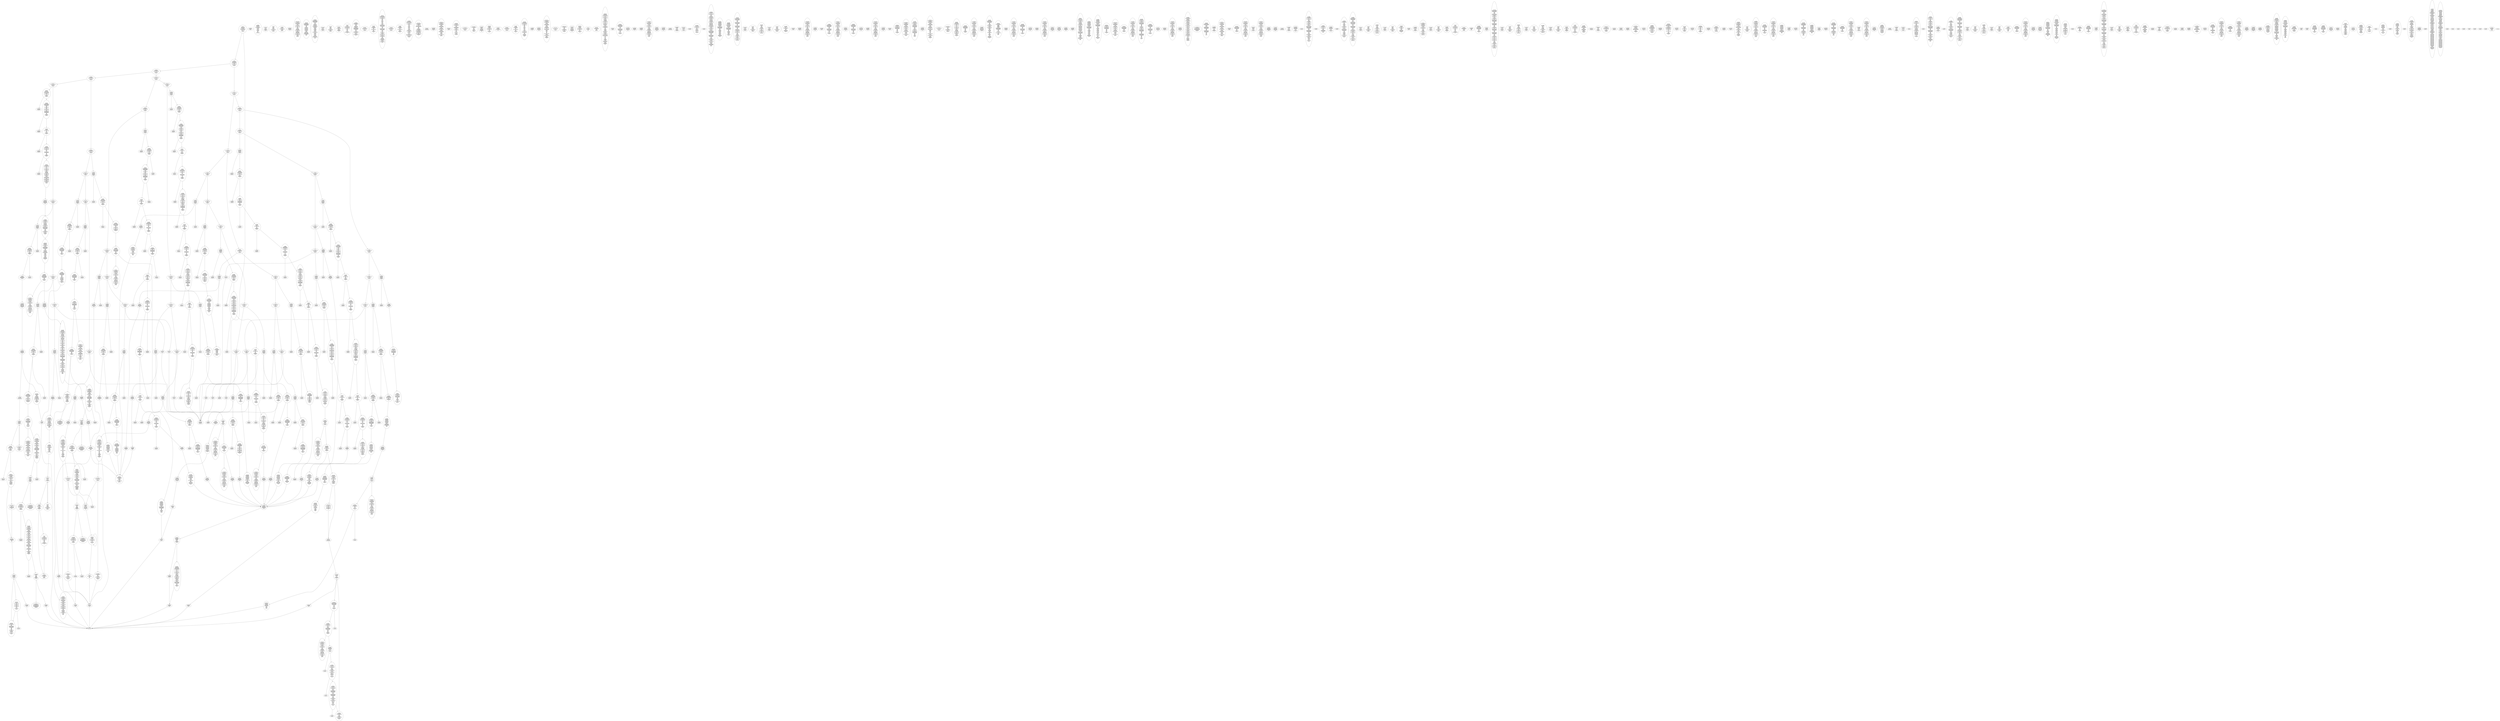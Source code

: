 /* Generated by GvGen v.1.0 (https://www.github.com/stricaud/gvgen) */

digraph G {
compound=true;
   node1 [label="[anywhere]"];
   node2 [label="# 0x0
PUSHX Data
PUSHX Data
MSTORE
PUSHX LogicData
CALLDATASIZE
LT
PUSHX Data
JUMPI
"];
   node3 [label="# 0xd
PUSHX Data
CALLDATALOAD
PUSHX BitData
SHR
PUSHX LogicData
GT
PUSHX Data
JUMPI
"];
   node4 [label="# 0x1e
PUSHX LogicData
GT
PUSHX Data
JUMPI
"];
   node5 [label="# 0x29
PUSHX LogicData
GT
PUSHX Data
JUMPI
"];
   node6 [label="# 0x34
PUSHX LogicData
EQ
PUSHX Data
JUMPI
"];
   node7 [label="# 0x3f
PUSHX LogicData
EQ
PUSHX Data
JUMPI
"];
   node8 [label="# 0x4a
PUSHX LogicData
EQ
PUSHX Data
JUMPI
"];
   node9 [label="# 0x55
PUSHX LogicData
EQ
PUSHX Data
JUMPI
"];
   node10 [label="# 0x60
PUSHX LogicData
EQ
PUSHX Data
JUMPI
"];
   node11 [label="# 0x6b
PUSHX Data
JUMP
"];
   node12 [label="# 0x6f
JUMPDEST
PUSHX LogicData
EQ
PUSHX Data
JUMPI
"];
   node13 [label="# 0x7b
PUSHX LogicData
EQ
PUSHX Data
JUMPI
"];
   node14 [label="# 0x86
PUSHX LogicData
EQ
PUSHX Data
JUMPI
"];
   node15 [label="# 0x91
PUSHX LogicData
EQ
PUSHX Data
JUMPI
"];
   node16 [label="# 0x9c
PUSHX Data
JUMP
"];
   node17 [label="# 0xa0
JUMPDEST
PUSHX LogicData
GT
PUSHX Data
JUMPI
"];
   node18 [label="# 0xac
PUSHX LogicData
EQ
PUSHX Data
JUMPI
"];
   node19 [label="# 0xb7
PUSHX LogicData
EQ
PUSHX Data
JUMPI
"];
   node20 [label="# 0xc2
PUSHX LogicData
EQ
PUSHX Data
JUMPI
"];
   node21 [label="# 0xcd
PUSHX LogicData
EQ
PUSHX Data
JUMPI
"];
   node22 [label="# 0xd8
PUSHX Data
JUMP
"];
   node23 [label="# 0xdc
JUMPDEST
PUSHX LogicData
EQ
PUSHX Data
JUMPI
"];
   node24 [label="# 0xe8
PUSHX LogicData
EQ
PUSHX Data
JUMPI
"];
   node25 [label="# 0xf3
PUSHX LogicData
EQ
PUSHX Data
JUMPI
"];
   node26 [label="# 0xfe
PUSHX LogicData
EQ
PUSHX Data
JUMPI
"];
   node27 [label="# 0x109
PUSHX Data
JUMP
"];
   node28 [label="# 0x10d
JUMPDEST
PUSHX LogicData
GT
PUSHX Data
JUMPI
"];
   node29 [label="# 0x119
PUSHX LogicData
GT
PUSHX Data
JUMPI
"];
   node30 [label="# 0x124
PUSHX LogicData
EQ
PUSHX Data
JUMPI
"];
   node31 [label="# 0x12f
PUSHX LogicData
EQ
PUSHX Data
JUMPI
"];
   node32 [label="# 0x13a
PUSHX LogicData
EQ
PUSHX Data
JUMPI
"];
   node33 [label="# 0x145
PUSHX LogicData
EQ
PUSHX Data
JUMPI
"];
   node34 [label="# 0x150
PUSHX Data
JUMP
"];
   node35 [label="# 0x154
JUMPDEST
PUSHX LogicData
EQ
PUSHX Data
JUMPI
"];
   node36 [label="# 0x160
PUSHX LogicData
EQ
PUSHX Data
JUMPI
"];
   node37 [label="# 0x16b
PUSHX LogicData
EQ
PUSHX Data
JUMPI
"];
   node38 [label="# 0x176
PUSHX LogicData
EQ
PUSHX Data
JUMPI
"];
   node39 [label="# 0x181
PUSHX Data
JUMP
"];
   node40 [label="# 0x185
JUMPDEST
PUSHX LogicData
GT
PUSHX Data
JUMPI
"];
   node41 [label="# 0x191
PUSHX LogicData
EQ
PUSHX Data
JUMPI
"];
   node42 [label="# 0x19c
PUSHX LogicData
EQ
PUSHX Data
JUMPI
"];
   node43 [label="# 0x1a7
PUSHX LogicData
EQ
PUSHX Data
JUMPI
"];
   node44 [label="# 0x1b2
PUSHX LogicData
EQ
PUSHX Data
JUMPI
"];
   node45 [label="# 0x1bd
PUSHX Data
JUMP
"];
   node46 [label="# 0x1c1
JUMPDEST
PUSHX LogicData
EQ
PUSHX Data
JUMPI
"];
   node47 [label="# 0x1cc
PUSHX LogicData
EQ
PUSHX Data
JUMPI
"];
   node48 [label="# 0x1d7
PUSHX LogicData
EQ
PUSHX Data
JUMPI
"];
   node49 [label="# 0x1e2
PUSHX LogicData
EQ
PUSHX Data
JUMPI
"];
   node50 [label="# 0x1ed
JUMPDEST
PUSHX Data
REVERT
"];
   node51 [label="# 0x1f2
JUMPDEST
CALLVALUE
ISZERO
PUSHX Data
JUMPI
"];
   node52 [label="# 0x1fa
PUSHX Data
REVERT
"];
   node53 [label="# 0x1fe
JUMPDEST
PUSHX Data
PUSHX ArithData
CALLDATASIZE
SUB
PUSHX LogicData
LT
ISZERO
PUSHX Data
JUMPI
"];
   node54 [label="# 0x211
PUSHX Data
REVERT
"];
   node55 [label="# 0x215
JUMPDEST
PUSHX ArithData
PUSHX BitData
PUSHX BitData
SHL
SUB
CALLDATALOAD
AND
PUSHX ArithData
ADD
CALLDATALOAD
PUSHX Data
JUMP
"];
   node56 [label="# 0x22b
JUMPDEST
PUSHX MemData
MLOAD
MSTORE
MLOAD
SUB
PUSHX ArithData
ADD
RETURN
"];
   node57 [label="# 0x23d
JUMPDEST
CALLVALUE
ISZERO
PUSHX Data
JUMPI
"];
   node58 [label="# 0x245
PUSHX Data
REVERT
"];
   node59 [label="# 0x249
JUMPDEST
PUSHX Data
PUSHX ArithData
CALLDATASIZE
SUB
PUSHX LogicData
LT
ISZERO
PUSHX Data
JUMPI
"];
   node60 [label="# 0x25c
PUSHX Data
REVERT
"];
   node61 [label="# 0x260
JUMPDEST
CALLDATALOAD
PUSHX ArithData
PUSHX BitData
PUSHX BitData
SHL
SUB
NOT
AND
PUSHX Data
JUMP
"];
   node62 [label="# 0x271
JUMPDEST
PUSHX MemData
MLOAD
ISZERO
ISZERO
MSTORE
MLOAD
SUB
PUSHX ArithData
ADD
RETURN
"];
   node63 [label="# 0x285
JUMPDEST
CALLVALUE
ISZERO
PUSHX Data
JUMPI
"];
   node64 [label="# 0x28d
PUSHX Data
REVERT
"];
   node65 [label="# 0x291
JUMPDEST
PUSHX Data
PUSHX ArithData
CALLDATASIZE
SUB
PUSHX LogicData
LT
ISZERO
PUSHX Data
JUMPI
"];
   node66 [label="# 0x2a4
PUSHX Data
REVERT
"];
   node67 [label="# 0x2a8
JUMPDEST
CALLDATALOAD
PUSHX ArithData
PUSHX BitData
PUSHX BitData
SHL
SUB
AND
PUSHX Data
JUMP
"];
   node68 [label="# 0x2b8
JUMPDEST
STOP
"];
   node69 [label="# 0x2ba
JUMPDEST
CALLVALUE
ISZERO
PUSHX Data
JUMPI
"];
   node70 [label="# 0x2c2
PUSHX Data
REVERT
"];
   node71 [label="# 0x2c6
JUMPDEST
PUSHX Data
PUSHX Data
JUMP
"];
   node72 [label="# 0x2cf
JUMPDEST
PUSHX Data
MLOAD
PUSHX ArithData
MSTORE
MLOAD
ADD
MSTORE
MLOAD
ADD
ADD
PUSHX Data
"];
   node73 [label="# 0x2f1
JUMPDEST
LT
ISZERO
PUSHX Data
JUMPI
"];
   node74 [label="# 0x2fa
ADD
MLOAD
ADD
MSTORE
PUSHX ArithData
ADD
PUSHX Data
JUMP
"];
   node75 [label="# 0x309
JUMPDEST
ADD
PUSHX BitData
AND
ISZERO
PUSHX Data
JUMPI
"];
   node76 [label="# 0x31d
SUB
MLOAD
PUSHX ArithData
PUSHX ArithData
SUB
PUSHX ArithData
EXP
SUB
NOT
AND
MSTORE
PUSHX ArithData
ADD
"];
   node77 [label="# 0x336
JUMPDEST
PUSHX MemData
MLOAD
SUB
RETURN
"];
   node78 [label="# 0x344
JUMPDEST
PUSHX Data
PUSHX ArithData
CALLDATASIZE
SUB
PUSHX LogicData
LT
ISZERO
PUSHX Data
JUMPI
"];
   node79 [label="# 0x356
PUSHX Data
REVERT
"];
   node80 [label="# 0x35a
JUMPDEST
PUSHX ArithData
PUSHX BitData
PUSHX BitData
SHL
SUB
CALLDATALOAD
AND
ADD
PUSHX ArithData
ADD
PUSHX ArithData
ADD
CALLDATALOAD
PUSHX BitData
PUSHX BitData
SHL
GT
ISZERO
PUSHX Data
JUMPI
"];
   node81 [label="# 0x380
PUSHX Data
REVERT
"];
   node82 [label="# 0x384
JUMPDEST
ADD
PUSHX ArithData
ADD
GT
ISZERO
PUSHX Data
JUMPI
"];
   node83 [label="# 0x392
PUSHX Data
REVERT
"];
   node84 [label="# 0x396
JUMPDEST
CALLDATALOAD
PUSHX ArithData
ADD
PUSHX ArithData
MUL
ADD
GT
PUSHX BitData
PUSHX BitData
SHL
GT
OR
ISZERO
PUSHX Data
JUMPI
"];
   node85 [label="# 0x3b3
PUSHX Data
REVERT
"];
   node86 [label="# 0x3b7
JUMPDEST
PUSHX ArithData
ADD
PUSHX ArithData
DIV
MUL
PUSHX ArithData
ADD
PUSHX MemData
MLOAD
ADD
PUSHX Data
MSTORE
MSTORE
PUSHX ArithData
ADD
CALLDATACOPY
PUSHX Data
ADD
MSTORE
CALLDATALOAD
PUSHX ArithData
ADD
CALLDATALOAD
PUSHX ArithData
ADD
CALLDATALOAD
PUSHX BitData
AND
PUSHX Data
JUMP
"];
   node87 [label="# 0x406
JUMPDEST
CALLVALUE
ISZERO
PUSHX Data
JUMPI
"];
   node88 [label="# 0x40e
PUSHX Data
REVERT
"];
   node89 [label="# 0x412
JUMPDEST
PUSHX Data
PUSHX ArithData
CALLDATASIZE
SUB
PUSHX LogicData
LT
ISZERO
PUSHX Data
JUMPI
"];
   node90 [label="# 0x425
PUSHX Data
REVERT
"];
   node91 [label="# 0x429
JUMPDEST
CALLDATALOAD
PUSHX Data
JUMP
"];
   node92 [label="# 0x430
JUMPDEST
CALLVALUE
ISZERO
PUSHX Data
JUMPI
"];
   node93 [label="# 0x438
PUSHX Data
REVERT
"];
   node94 [label="# 0x43c
JUMPDEST
PUSHX Data
PUSHX ArithData
CALLDATASIZE
SUB
PUSHX LogicData
LT
ISZERO
PUSHX Data
JUMPI
"];
   node95 [label="# 0x44f
PUSHX Data
REVERT
"];
   node96 [label="# 0x453
JUMPDEST
PUSHX ArithData
PUSHX BitData
PUSHX BitData
SHL
SUB
CALLDATALOAD
AND
PUSHX ArithData
ADD
CALLDATALOAD
PUSHX Data
JUMP
"];
   node97 [label="# 0x469
JUMPDEST
CALLVALUE
ISZERO
PUSHX Data
JUMPI
"];
   node98 [label="# 0x471
PUSHX Data
REVERT
"];
   node99 [label="# 0x475
JUMPDEST
PUSHX Data
PUSHX Data
JUMP
"];
   node100 [label="# 0x47e
JUMPDEST
CALLVALUE
ISZERO
PUSHX Data
JUMPI
"];
   node101 [label="# 0x486
PUSHX Data
REVERT
"];
   node102 [label="# 0x48a
JUMPDEST
PUSHX Data
PUSHX ArithData
CALLDATASIZE
SUB
PUSHX LogicData
LT
ISZERO
PUSHX Data
JUMPI
"];
   node103 [label="# 0x49d
PUSHX Data
REVERT
"];
   node104 [label="# 0x4a1
JUMPDEST
PUSHX ArithData
PUSHX BitData
PUSHX BitData
SHL
SUB
CALLDATALOAD
AND
ADD
PUSHX ArithData
ADD
PUSHX ArithData
ADD
CALLDATALOAD
PUSHX BitData
PUSHX BitData
SHL
GT
ISZERO
PUSHX Data
JUMPI
"];
   node105 [label="# 0x4c7
PUSHX Data
REVERT
"];
   node106 [label="# 0x4cb
JUMPDEST
ADD
PUSHX ArithData
ADD
GT
ISZERO
PUSHX Data
JUMPI
"];
   node107 [label="# 0x4d9
PUSHX Data
REVERT
"];
   node108 [label="# 0x4dd
JUMPDEST
CALLDATALOAD
PUSHX ArithData
ADD
PUSHX ArithData
MUL
ADD
GT
PUSHX BitData
PUSHX BitData
SHL
GT
OR
ISZERO
PUSHX Data
JUMPI
"];
   node109 [label="# 0x4fa
PUSHX Data
REVERT
"];
   node110 [label="# 0x4fe
JUMPDEST
PUSHX ArithData
ADD
CALLDATALOAD
PUSHX BitData
PUSHX BitData
SHL
GT
ISZERO
PUSHX Data
JUMPI
"];
   node111 [label="# 0x517
PUSHX Data
REVERT
"];
   node112 [label="# 0x51b
JUMPDEST
ADD
PUSHX ArithData
ADD
GT
ISZERO
PUSHX Data
JUMPI
"];
   node113 [label="# 0x529
PUSHX Data
REVERT
"];
   node114 [label="# 0x52d
JUMPDEST
CALLDATALOAD
PUSHX ArithData
ADD
PUSHX ArithData
MUL
ADD
GT
PUSHX BitData
PUSHX BitData
SHL
GT
OR
ISZERO
PUSHX Data
JUMPI
"];
   node115 [label="# 0x54a
PUSHX Data
REVERT
"];
   node116 [label="# 0x54e
JUMPDEST
PUSHX ArithData
ADD
CALLDATALOAD
PUSHX BitData
PUSHX BitData
SHL
GT
ISZERO
PUSHX Data
JUMPI
"];
   node117 [label="# 0x567
PUSHX Data
REVERT
"];
   node118 [label="# 0x56b
JUMPDEST
ADD
PUSHX ArithData
ADD
GT
ISZERO
PUSHX Data
JUMPI
"];
   node119 [label="# 0x579
PUSHX Data
REVERT
"];
   node120 [label="# 0x57d
JUMPDEST
CALLDATALOAD
PUSHX ArithData
ADD
PUSHX ArithData
MUL
ADD
GT
PUSHX BitData
PUSHX BitData
SHL
GT
OR
ISZERO
PUSHX Data
JUMPI
"];
   node121 [label="# 0x59a
PUSHX Data
REVERT
"];
   node122 [label="# 0x59e
JUMPDEST
PUSHX Data
JUMP
"];
   node123 [label="# 0x5a9
JUMPDEST
CALLVALUE
ISZERO
PUSHX Data
JUMPI
"];
   node124 [label="# 0x5b1
PUSHX Data
REVERT
"];
   node125 [label="# 0x5b5
JUMPDEST
PUSHX Data
PUSHX Data
JUMP
"];
   node126 [label="# 0x5be
JUMPDEST
CALLVALUE
ISZERO
PUSHX Data
JUMPI
"];
   node127 [label="# 0x5c6
PUSHX Data
REVERT
"];
   node128 [label="# 0x5ca
JUMPDEST
PUSHX Data
PUSHX ArithData
CALLDATASIZE
SUB
PUSHX LogicData
LT
ISZERO
PUSHX Data
JUMPI
"];
   node129 [label="# 0x5dd
PUSHX Data
REVERT
"];
   node130 [label="# 0x5e1
JUMPDEST
CALLDATALOAD
PUSHX Data
JUMP
"];
   node131 [label="# 0x5e8
JUMPDEST
CALLVALUE
ISZERO
PUSHX Data
JUMPI
"];
   node132 [label="# 0x5f0
PUSHX Data
REVERT
"];
   node133 [label="# 0x5f4
JUMPDEST
PUSHX Data
PUSHX ArithData
CALLDATASIZE
SUB
PUSHX LogicData
LT
ISZERO
PUSHX Data
JUMPI
"];
   node134 [label="# 0x607
PUSHX Data
REVERT
"];
   node135 [label="# 0x60b
JUMPDEST
CALLDATALOAD
PUSHX ArithData
PUSHX BitData
PUSHX BitData
SHL
SUB
AND
PUSHX Data
JUMP
"];
   node136 [label="# 0x61b
JUMPDEST
CALLVALUE
ISZERO
PUSHX Data
JUMPI
"];
   node137 [label="# 0x623
PUSHX Data
REVERT
"];
   node138 [label="# 0x627
JUMPDEST
PUSHX Data
PUSHX ArithData
CALLDATASIZE
SUB
PUSHX LogicData
LT
ISZERO
PUSHX Data
JUMPI
"];
   node139 [label="# 0x63a
PUSHX Data
REVERT
"];
   node140 [label="# 0x63e
JUMPDEST
PUSHX ArithData
PUSHX BitData
PUSHX BitData
SHL
SUB
CALLDATALOAD
AND
PUSHX ArithData
ADD
CALLDATALOAD
AND
ADD
PUSHX ArithData
ADD
PUSHX ArithData
ADD
CALLDATALOAD
PUSHX BitData
PUSHX BitData
SHL
GT
ISZERO
PUSHX Data
JUMPI
"];
   node141 [label="# 0x66d
PUSHX Data
REVERT
"];
   node142 [label="# 0x671
JUMPDEST
ADD
PUSHX ArithData
ADD
GT
ISZERO
PUSHX Data
JUMPI
"];
   node143 [label="# 0x67f
PUSHX Data
REVERT
"];
   node144 [label="# 0x683
JUMPDEST
CALLDATALOAD
PUSHX ArithData
ADD
PUSHX ArithData
MUL
ADD
GT
PUSHX BitData
PUSHX BitData
SHL
GT
OR
ISZERO
PUSHX Data
JUMPI
"];
   node145 [label="# 0x6a0
PUSHX Data
REVERT
"];
   node146 [label="# 0x6a4
JUMPDEST
PUSHX ArithData
MUL
PUSHX ArithData
ADD
PUSHX MemData
MLOAD
ADD
PUSHX Data
MSTORE
MSTORE
PUSHX ArithData
ADD
PUSHX ArithData
MUL
CALLDATACOPY
PUSHX Data
ADD
MSTORE
PUSHX ArithData
ADD
CALLDATALOAD
PUSHX BitData
PUSHX BitData
SHL
GT
ISZERO
PUSHX Data
JUMPI
"];
   node147 [label="# 0x6ef
PUSHX Data
REVERT
"];
   node148 [label="# 0x6f3
JUMPDEST
ADD
PUSHX ArithData
ADD
GT
ISZERO
PUSHX Data
JUMPI
"];
   node149 [label="# 0x701
PUSHX Data
REVERT
"];
   node150 [label="# 0x705
JUMPDEST
CALLDATALOAD
PUSHX ArithData
ADD
PUSHX ArithData
MUL
ADD
GT
PUSHX BitData
PUSHX BitData
SHL
GT
OR
ISZERO
PUSHX Data
JUMPI
"];
   node151 [label="# 0x722
PUSHX Data
REVERT
"];
   node152 [label="# 0x726
JUMPDEST
PUSHX ArithData
MUL
PUSHX ArithData
ADD
PUSHX MemData
MLOAD
ADD
PUSHX Data
MSTORE
MSTORE
PUSHX ArithData
ADD
PUSHX ArithData
MUL
CALLDATACOPY
PUSHX Data
ADD
MSTORE
PUSHX ArithData
ADD
CALLDATALOAD
PUSHX BitData
PUSHX BitData
SHL
GT
ISZERO
PUSHX Data
JUMPI
"];
   node153 [label="# 0x771
PUSHX Data
REVERT
"];
   node154 [label="# 0x775
JUMPDEST
ADD
PUSHX ArithData
ADD
GT
ISZERO
PUSHX Data
JUMPI
"];
   node155 [label="# 0x783
PUSHX Data
REVERT
"];
   node156 [label="# 0x787
JUMPDEST
CALLDATALOAD
PUSHX ArithData
ADD
PUSHX ArithData
MUL
ADD
GT
PUSHX BitData
PUSHX BitData
SHL
GT
OR
ISZERO
PUSHX Data
JUMPI
"];
   node157 [label="# 0x7a4
PUSHX Data
REVERT
"];
   node158 [label="# 0x7a8
JUMPDEST
PUSHX ArithData
ADD
PUSHX ArithData
DIV
MUL
PUSHX ArithData
ADD
PUSHX MemData
MLOAD
ADD
PUSHX Data
MSTORE
MSTORE
PUSHX ArithData
ADD
CALLDATACOPY
PUSHX Data
ADD
MSTORE
PUSHX Data
JUMP
"];
   node159 [label="# 0x7e9
JUMPDEST
CALLVALUE
ISZERO
PUSHX Data
JUMPI
"];
   node160 [label="# 0x7f1
PUSHX Data
REVERT
"];
   node161 [label="# 0x7f5
JUMPDEST
PUSHX Data
PUSHX ArithData
CALLDATASIZE
SUB
PUSHX LogicData
LT
ISZERO
PUSHX Data
JUMPI
"];
   node162 [label="# 0x808
PUSHX Data
REVERT
"];
   node163 [label="# 0x80c
JUMPDEST
CALLDATALOAD
PUSHX ArithData
ADD
CALLDATALOAD
PUSHX ArithData
PUSHX BitData
PUSHX BitData
SHL
SUB
AND
PUSHX Data
JUMP
"];
   node164 [label="# 0x822
JUMPDEST
CALLVALUE
ISZERO
PUSHX Data
JUMPI
"];
   node165 [label="# 0x82a
PUSHX Data
REVERT
"];
   node166 [label="# 0x82e
JUMPDEST
PUSHX Data
PUSHX Data
JUMP
"];
   node167 [label="# 0x837
JUMPDEST
CALLVALUE
ISZERO
PUSHX Data
JUMPI
"];
   node168 [label="# 0x83f
PUSHX Data
REVERT
"];
   node169 [label="# 0x843
JUMPDEST
PUSHX Data
PUSHX ArithData
CALLDATASIZE
SUB
PUSHX LogicData
LT
ISZERO
PUSHX Data
JUMPI
"];
   node170 [label="# 0x856
PUSHX Data
REVERT
"];
   node171 [label="# 0x85a
JUMPDEST
CALLDATALOAD
PUSHX ArithData
ADD
CALLDATALOAD
PUSHX ArithData
PUSHX BitData
PUSHX BitData
SHL
SUB
AND
PUSHX Data
JUMP
"];
   node172 [label="# 0x870
JUMPDEST
CALLVALUE
ISZERO
PUSHX Data
JUMPI
"];
   node173 [label="# 0x878
PUSHX Data
REVERT
"];
   node174 [label="# 0x87c
JUMPDEST
PUSHX Data
PUSHX ArithData
CALLDATASIZE
SUB
PUSHX LogicData
LT
ISZERO
PUSHX Data
JUMPI
"];
   node175 [label="# 0x88f
PUSHX Data
REVERT
"];
   node176 [label="# 0x893
JUMPDEST
ADD
PUSHX ArithData
ADD
CALLDATALOAD
PUSHX BitData
PUSHX BitData
SHL
GT
ISZERO
PUSHX Data
JUMPI
"];
   node177 [label="# 0x8a9
PUSHX Data
REVERT
"];
   node178 [label="# 0x8ad
JUMPDEST
ADD
PUSHX ArithData
ADD
GT
ISZERO
PUSHX Data
JUMPI
"];
   node179 [label="# 0x8bb
PUSHX Data
REVERT
"];
   node180 [label="# 0x8bf
JUMPDEST
CALLDATALOAD
PUSHX ArithData
ADD
PUSHX ArithData
MUL
ADD
GT
PUSHX BitData
PUSHX BitData
SHL
GT
OR
ISZERO
PUSHX Data
JUMPI
"];
   node181 [label="# 0x8dc
PUSHX Data
REVERT
"];
   node182 [label="# 0x8e0
JUMPDEST
PUSHX ArithData
MUL
PUSHX ArithData
ADD
PUSHX MemData
MLOAD
ADD
PUSHX Data
MSTORE
MSTORE
PUSHX ArithData
ADD
PUSHX ArithData
MUL
CALLDATACOPY
PUSHX Data
ADD
MSTORE
PUSHX ArithData
ADD
CALLDATALOAD
PUSHX BitData
PUSHX BitData
SHL
GT
ISZERO
PUSHX Data
JUMPI
"];
   node183 [label="# 0x92b
PUSHX Data
REVERT
"];
   node184 [label="# 0x92f
JUMPDEST
ADD
PUSHX ArithData
ADD
GT
ISZERO
PUSHX Data
JUMPI
"];
   node185 [label="# 0x93d
PUSHX Data
REVERT
"];
   node186 [label="# 0x941
JUMPDEST
CALLDATALOAD
PUSHX ArithData
ADD
PUSHX ArithData
MUL
ADD
GT
PUSHX BitData
PUSHX BitData
SHL
GT
OR
ISZERO
PUSHX Data
JUMPI
"];
   node187 [label="# 0x95e
PUSHX Data
REVERT
"];
   node188 [label="# 0x962
JUMPDEST
PUSHX ArithData
MUL
PUSHX ArithData
ADD
PUSHX MemData
MLOAD
ADD
PUSHX Data
MSTORE
MSTORE
PUSHX ArithData
ADD
PUSHX ArithData
MUL
CALLDATACOPY
PUSHX Data
ADD
MSTORE
PUSHX Data
JUMP
"];
   node189 [label="# 0x9a0
JUMPDEST
PUSHX Data
MLOAD
PUSHX ArithData
MSTORE
MLOAD
ADD
MSTORE
MLOAD
ADD
ADD
MUL
PUSHX Data
"];
   node190 [label="# 0x9c4
JUMPDEST
LT
ISZERO
PUSHX Data
JUMPI
"];
   node191 [label="# 0x9cd
ADD
MLOAD
ADD
MSTORE
PUSHX ArithData
ADD
PUSHX Data
JUMP
"];
   node192 [label="# 0x9dc
JUMPDEST
ADD
PUSHX MemData
MLOAD
SUB
RETURN
"];
   node193 [label="# 0x9f0
JUMPDEST
CALLVALUE
ISZERO
PUSHX Data
JUMPI
"];
   node194 [label="# 0x9f8
PUSHX Data
REVERT
"];
   node195 [label="# 0x9fc
JUMPDEST
PUSHX Data
PUSHX ArithData
CALLDATASIZE
SUB
PUSHX LogicData
LT
ISZERO
PUSHX Data
JUMPI
"];
   node196 [label="# 0xa0f
PUSHX Data
REVERT
"];
   node197 [label="# 0xa13
JUMPDEST
PUSHX ArithData
PUSHX BitData
PUSHX BitData
SHL
SUB
CALLDATALOAD
AND
ADD
PUSHX ArithData
ADD
PUSHX ArithData
ADD
CALLDATALOAD
PUSHX BitData
PUSHX BitData
SHL
GT
ISZERO
PUSHX Data
JUMPI
"];
   node198 [label="# 0xa39
PUSHX Data
REVERT
"];
   node199 [label="# 0xa3d
JUMPDEST
ADD
PUSHX ArithData
ADD
GT
ISZERO
PUSHX Data
JUMPI
"];
   node200 [label="# 0xa4b
PUSHX Data
REVERT
"];
   node201 [label="# 0xa4f
JUMPDEST
CALLDATALOAD
PUSHX ArithData
ADD
PUSHX ArithData
MUL
ADD
GT
PUSHX BitData
PUSHX BitData
SHL
GT
OR
ISZERO
PUSHX Data
JUMPI
"];
   node202 [label="# 0xa6c
PUSHX Data
REVERT
"];
   node203 [label="# 0xa70
JUMPDEST
PUSHX ArithData
MUL
PUSHX ArithData
ADD
PUSHX MemData
MLOAD
ADD
PUSHX Data
MSTORE
MSTORE
PUSHX ArithData
ADD
PUSHX ArithData
MUL
CALLDATACOPY
PUSHX Data
ADD
MSTORE
PUSHX ArithData
ADD
CALLDATALOAD
PUSHX BitData
PUSHX BitData
SHL
GT
ISZERO
PUSHX Data
JUMPI
"];
   node204 [label="# 0xabb
PUSHX Data
REVERT
"];
   node205 [label="# 0xabf
JUMPDEST
ADD
PUSHX ArithData
ADD
GT
ISZERO
PUSHX Data
JUMPI
"];
   node206 [label="# 0xacd
PUSHX Data
REVERT
"];
   node207 [label="# 0xad1
JUMPDEST
CALLDATALOAD
PUSHX ArithData
ADD
PUSHX ArithData
MUL
ADD
GT
PUSHX BitData
PUSHX BitData
SHL
GT
OR
ISZERO
PUSHX Data
JUMPI
"];
   node208 [label="# 0xaee
PUSHX Data
REVERT
"];
   node209 [label="# 0xaf2
JUMPDEST
PUSHX ArithData
MUL
PUSHX ArithData
ADD
PUSHX MemData
MLOAD
ADD
PUSHX Data
MSTORE
MSTORE
PUSHX ArithData
ADD
PUSHX ArithData
MUL
CALLDATACOPY
PUSHX Data
ADD
MSTORE
PUSHX Data
JUMP
"];
   node210 [label="# 0xb30
JUMPDEST
CALLVALUE
ISZERO
PUSHX Data
JUMPI
"];
   node211 [label="# 0xb38
PUSHX Data
REVERT
"];
   node212 [label="# 0xb3c
JUMPDEST
PUSHX Data
PUSHX Data
JUMP
"];
   node213 [label="# 0xb45
JUMPDEST
CALLVALUE
ISZERO
PUSHX Data
JUMPI
"];
   node214 [label="# 0xb4d
PUSHX Data
REVERT
"];
   node215 [label="# 0xb51
JUMPDEST
PUSHX Data
PUSHX ArithData
CALLDATASIZE
SUB
PUSHX LogicData
LT
ISZERO
PUSHX Data
JUMPI
"];
   node216 [label="# 0xb64
PUSHX Data
REVERT
"];
   node217 [label="# 0xb68
JUMPDEST
PUSHX ArithData
PUSHX BitData
PUSHX BitData
SHL
SUB
CALLDATALOAD
AND
PUSHX ArithData
ADD
CALLDATALOAD
PUSHX ArithData
ADD
CALLDATALOAD
ADD
PUSHX ArithData
ADD
PUSHX ArithData
ADD
CALLDATALOAD
PUSHX BitData
PUSHX BitData
SHL
GT
ISZERO
PUSHX Data
JUMPI
"];
   node218 [label="# 0xb9a
PUSHX Data
REVERT
"];
   node219 [label="# 0xb9e
JUMPDEST
ADD
PUSHX ArithData
ADD
GT
ISZERO
PUSHX Data
JUMPI
"];
   node220 [label="# 0xbac
PUSHX Data
REVERT
"];
   node221 [label="# 0xbb0
JUMPDEST
CALLDATALOAD
PUSHX ArithData
ADD
PUSHX ArithData
MUL
ADD
GT
PUSHX BitData
PUSHX BitData
SHL
GT
OR
ISZERO
PUSHX Data
JUMPI
"];
   node222 [label="# 0xbcd
PUSHX Data
REVERT
"];
   node223 [label="# 0xbd1
JUMPDEST
PUSHX Data
JUMP
"];
   node224 [label="# 0xbdc
JUMPDEST
CALLVALUE
ISZERO
PUSHX Data
JUMPI
"];
   node225 [label="# 0xbe4
PUSHX Data
REVERT
"];
   node226 [label="# 0xbe8
JUMPDEST
PUSHX Data
PUSHX Data
JUMP
"];
   node227 [label="# 0xbf1
JUMPDEST
PUSHX MemData
MLOAD
PUSHX ArithData
PUSHX BitData
PUSHX BitData
SHL
SUB
AND
MSTORE
MLOAD
SUB
PUSHX ArithData
ADD
RETURN
"];
   node228 [label="# 0xc0d
JUMPDEST
CALLVALUE
ISZERO
PUSHX Data
JUMPI
"];
   node229 [label="# 0xc15
PUSHX Data
REVERT
"];
   node230 [label="# 0xc19
JUMPDEST
PUSHX Data
PUSHX ArithData
CALLDATASIZE
SUB
PUSHX LogicData
LT
ISZERO
PUSHX Data
JUMPI
"];
   node231 [label="# 0xc2c
PUSHX Data
REVERT
"];
   node232 [label="# 0xc30
JUMPDEST
CALLDATALOAD
PUSHX ArithData
ADD
CALLDATALOAD
PUSHX Data
JUMP
"];
   node233 [label="# 0xc3d
JUMPDEST
CALLVALUE
ISZERO
PUSHX Data
JUMPI
"];
   node234 [label="# 0xc45
PUSHX Data
REVERT
"];
   node235 [label="# 0xc49
JUMPDEST
PUSHX Data
PUSHX ArithData
CALLDATASIZE
SUB
PUSHX LogicData
LT
ISZERO
PUSHX Data
JUMPI
"];
   node236 [label="# 0xc5c
PUSHX Data
REVERT
"];
   node237 [label="# 0xc60
JUMPDEST
CALLDATALOAD
PUSHX ArithData
ADD
CALLDATALOAD
PUSHX ArithData
PUSHX BitData
PUSHX BitData
SHL
SUB
AND
PUSHX Data
JUMP
"];
   node238 [label="# 0xc76
JUMPDEST
CALLVALUE
ISZERO
PUSHX Data
JUMPI
"];
   node239 [label="# 0xc7e
PUSHX Data
REVERT
"];
   node240 [label="# 0xc82
JUMPDEST
PUSHX Data
PUSHX Data
JUMP
"];
   node241 [label="# 0xc8b
JUMPDEST
CALLVALUE
ISZERO
PUSHX Data
JUMPI
"];
   node242 [label="# 0xc93
PUSHX Data
REVERT
"];
   node243 [label="# 0xc97
JUMPDEST
PUSHX Data
PUSHX Data
JUMP
"];
   node244 [label="# 0xca0
JUMPDEST
CALLVALUE
ISZERO
PUSHX Data
JUMPI
"];
   node245 [label="# 0xca8
PUSHX Data
REVERT
"];
   node246 [label="# 0xcac
JUMPDEST
PUSHX Data
PUSHX ArithData
CALLDATASIZE
SUB
PUSHX LogicData
LT
ISZERO
PUSHX Data
JUMPI
"];
   node247 [label="# 0xcbf
PUSHX Data
REVERT
"];
   node248 [label="# 0xcc3
JUMPDEST
PUSHX ArithData
PUSHX BitData
PUSHX BitData
SHL
SUB
CALLDATALOAD
AND
PUSHX ArithData
ADD
CALLDATALOAD
ISZERO
ISZERO
PUSHX Data
JUMP
"];
   node249 [label="# 0xcdb
JUMPDEST
CALLVALUE
ISZERO
PUSHX Data
JUMPI
"];
   node250 [label="# 0xce3
PUSHX Data
REVERT
"];
   node251 [label="# 0xce7
JUMPDEST
PUSHX Data
PUSHX ArithData
CALLDATASIZE
SUB
PUSHX LogicData
LT
ISZERO
PUSHX Data
JUMPI
"];
   node252 [label="# 0xcfa
PUSHX Data
REVERT
"];
   node253 [label="# 0xcfe
JUMPDEST
CALLDATALOAD
PUSHX Data
JUMP
"];
   node254 [label="# 0xd05
JUMPDEST
CALLVALUE
ISZERO
PUSHX Data
JUMPI
"];
   node255 [label="# 0xd0d
PUSHX Data
REVERT
"];
   node256 [label="# 0xd11
JUMPDEST
PUSHX Data
PUSHX ArithData
CALLDATASIZE
SUB
PUSHX LogicData
LT
ISZERO
PUSHX Data
JUMPI
"];
   node257 [label="# 0xd24
PUSHX Data
REVERT
"];
   node258 [label="# 0xd28
JUMPDEST
CALLDATALOAD
PUSHX ArithData
ADD
CALLDATALOAD
PUSHX ArithData
PUSHX BitData
PUSHX BitData
SHL
SUB
AND
PUSHX Data
JUMP
"];
   node259 [label="# 0xd3e
JUMPDEST
CALLVALUE
ISZERO
PUSHX Data
JUMPI
"];
   node260 [label="# 0xd46
PUSHX Data
REVERT
"];
   node261 [label="# 0xd4a
JUMPDEST
PUSHX Data
PUSHX Data
JUMP
"];
   node262 [label="# 0xd53
JUMPDEST
CALLVALUE
ISZERO
PUSHX Data
JUMPI
"];
   node263 [label="# 0xd5b
PUSHX Data
REVERT
"];
   node264 [label="# 0xd5f
JUMPDEST
PUSHX Data
PUSHX ArithData
CALLDATASIZE
SUB
PUSHX LogicData
LT
ISZERO
PUSHX Data
JUMPI
"];
   node265 [label="# 0xd72
PUSHX Data
REVERT
"];
   node266 [label="# 0xd76
JUMPDEST
PUSHX ArithData
PUSHX BitData
PUSHX BitData
SHL
SUB
CALLDATALOAD
AND
PUSHX ArithData
ADD
CALLDATALOAD
AND
PUSHX Data
JUMP
"];
   node267 [label="# 0xd8e
JUMPDEST
CALLVALUE
ISZERO
PUSHX Data
JUMPI
"];
   node268 [label="# 0xd96
PUSHX Data
REVERT
"];
   node269 [label="# 0xd9a
JUMPDEST
PUSHX Data
PUSHX ArithData
CALLDATASIZE
SUB
PUSHX LogicData
LT
ISZERO
PUSHX Data
JUMPI
"];
   node270 [label="# 0xdad
PUSHX Data
REVERT
"];
   node271 [label="# 0xdb1
JUMPDEST
PUSHX ArithData
PUSHX BitData
PUSHX BitData
SHL
SUB
CALLDATALOAD
AND
PUSHX ArithData
ADD
CALLDATALOAD
AND
PUSHX ArithData
ADD
CALLDATALOAD
PUSHX ArithData
ADD
CALLDATALOAD
ADD
PUSHX ArithData
ADD
PUSHX ArithData
ADD
CALLDATALOAD
PUSHX BitData
PUSHX BitData
SHL
GT
ISZERO
PUSHX Data
JUMPI
"];
   node272 [label="# 0xdec
PUSHX Data
REVERT
"];
   node273 [label="# 0xdf0
JUMPDEST
ADD
PUSHX ArithData
ADD
GT
ISZERO
PUSHX Data
JUMPI
"];
   node274 [label="# 0xdfe
PUSHX Data
REVERT
"];
   node275 [label="# 0xe02
JUMPDEST
CALLDATALOAD
PUSHX ArithData
ADD
PUSHX ArithData
MUL
ADD
GT
PUSHX BitData
PUSHX BitData
SHL
GT
OR
ISZERO
PUSHX Data
JUMPI
"];
   node276 [label="# 0xe1f
PUSHX Data
REVERT
"];
   node277 [label="# 0xe23
JUMPDEST
PUSHX ArithData
ADD
PUSHX ArithData
DIV
MUL
PUSHX ArithData
ADD
PUSHX MemData
MLOAD
ADD
PUSHX Data
MSTORE
MSTORE
PUSHX ArithData
ADD
CALLDATACOPY
PUSHX Data
ADD
MSTORE
PUSHX Data
JUMP
"];
   node278 [label="# 0xe64
JUMPDEST
CALLVALUE
ISZERO
PUSHX Data
JUMPI
"];
   node279 [label="# 0xe6c
PUSHX Data
REVERT
"];
   node280 [label="# 0xe70
JUMPDEST
PUSHX Data
PUSHX ArithData
CALLDATASIZE
SUB
PUSHX LogicData
LT
ISZERO
PUSHX Data
JUMPI
"];
   node281 [label="# 0xe83
PUSHX Data
REVERT
"];
   node282 [label="# 0xe87
JUMPDEST
CALLDATALOAD
PUSHX ArithData
PUSHX BitData
PUSHX BitData
SHL
SUB
AND
PUSHX Data
JUMP
"];
   node283 [label="# 0xe97
JUMPDEST
CALLVALUE
ISZERO
PUSHX Data
JUMPI
"];
   node284 [label="# 0xe9f
PUSHX Data
REVERT
"];
   node285 [label="# 0xea3
JUMPDEST
PUSHX Data
PUSHX ArithData
CALLDATASIZE
SUB
PUSHX LogicData
LT
ISZERO
PUSHX Data
JUMPI
"];
   node286 [label="# 0xeb6
PUSHX Data
REVERT
"];
   node287 [label="# 0xeba
JUMPDEST
PUSHX ArithData
PUSHX BitData
PUSHX BitData
SHL
SUB
CALLDATALOAD
AND
PUSHX ArithData
ADD
CALLDATALOAD
PUSHX ArithData
ADD
CALLDATALOAD
PUSHX Data
JUMP
"];
   node288 [label="# 0xed6
JUMPDEST
PUSHX Data
PUSHX ArithData
PUSHX BitData
PUSHX BitData
SHL
SUB
AND
PUSHX Data
JUMPI
"];
   node289 [label="# 0xee7
PUSHX MemData
MLOAD
PUSHX BitData
PUSHX BitData
SHL
MSTORE
PUSHX ArithData
ADD
PUSHX ArithData
ADD
SUB
MSTORE
PUSHX Data
MSTORE
PUSHX ArithData
ADD
PUSHX Data
PUSHX Data
CODECOPY
PUSHX ArithData
ADD
PUSHX MemData
MLOAD
SUB
REVERT
"];
   node290 [label="# 0xf1d
JUMPDEST
PUSHX Data
MSTORE
PUSHX Data
PUSHX Data
MSTORE
PUSHX Data
SHA3
PUSHX ArithData
PUSHX BitData
PUSHX BitData
SHL
SUB
AND
MSTORE
MSTORE
SHA3
SLOAD
"];
   node291 [label="# 0xf42
JUMPDEST
JUMP
"];
   node292 [label="# 0xf48
JUMPDEST
PUSHX ArithData
PUSHX BitData
PUSHX BitData
SHL
SUB
NOT
AND
PUSHX Data
MSTORE
PUSHX Data
MSTORE
PUSHX Data
SHA3
SLOAD
PUSHX BitData
AND
"];
   node293 [label="# 0xf66
JUMPDEST
JUMP
"];
   node294 [label="# 0xf6b
JUMPDEST
PUSHX StorData
SLOAD
PUSHX ArithData
PUSHX BitData
PUSHX BitData
SHL
SUB
AND
CALLER
EQ
PUSHX Data
JUMPI
"];
   node295 [label="# 0xf7e
PUSHX MemData
MLOAD
PUSHX BitData
PUSHX BitData
SHL
MSTORE
PUSHX Data
PUSHX ArithData
ADD
MSTORE
PUSHX Data
PUSHX ArithData
ADD
MSTORE
PUSHX BitData
PUSHX BitData
SHL
PUSHX ArithData
ADD
MSTORE
MLOAD
SUB
PUSHX ArithData
ADD
REVERT
"];
   node296 [label="# 0xfbe
JUMPDEST
PUSHX ArithData
PUSHX BitData
PUSHX BitData
SHL
SUB
AND
PUSHX Data
JUMPI
"];
   node297 [label="# 0xfcd
PUSHX MemData
MLOAD
CALLER
SELFBALANCE
ISZERO
PUSHX ArithData
MUL
PUSHX Data
CALL
ISZERO
ISZERO
PUSHX Data
JUMPI
"];
   node298 [label="# 0xfef
RETURNDATASIZE
PUSHX Data
RETURNDATACOPY
RETURNDATASIZE
PUSHX Data
REVERT
"];
   node299 [label="# 0xff8
JUMPDEST
PUSHX Data
JUMP
"];
   node300 [label="# 0xffe
JUMPDEST
PUSHX MemData
MLOAD
PUSHX BitData
PUSHX BitData
SHL
MSTORE
ADDRESS
PUSHX ArithData
ADD
MSTORE
MLOAD
PUSHX Data
PUSHX ArithData
PUSHX BitData
PUSHX BitData
SHL
SUB
AND
PUSHX Data
PUSHX ArithData
ADD
PUSHX Data
SUB
ADD
EXTCODESIZE
ISZERO
ISZERO
PUSHX Data
JUMPI
"];
   node301 [label="# 0x1044
PUSHX Data
REVERT
"];
   node302 [label="# 0x1048
JUMPDEST
GAS
STATICCALL
ISZERO
ISZERO
PUSHX Data
JUMPI
"];
   node303 [label="# 0x1053
RETURNDATASIZE
PUSHX Data
RETURNDATACOPY
RETURNDATASIZE
PUSHX Data
REVERT
"];
   node304 [label="# 0x105c
JUMPDEST
PUSHX MemData
MLOAD
RETURNDATASIZE
PUSHX LogicData
LT
ISZERO
PUSHX Data
JUMPI
"];
   node305 [label="# 0x106e
PUSHX Data
REVERT
"];
   node306 [label="# 0x1072
JUMPDEST
MLOAD
PUSHX MemData
MLOAD
PUSHX BitData
PUSHX BitData
SHL
MSTORE
CALLER
PUSHX ArithData
ADD
MSTORE
PUSHX ArithData
ADD
MSTORE
MLOAD
PUSHX ArithData
PUSHX BitData
PUSHX BitData
SHL
SUB
AND
PUSHX Data
PUSHX ArithData
ADD
PUSHX Data
SUB
ADD
PUSHX Data
EXTCODESIZE
ISZERO
ISZERO
PUSHX Data
JUMPI
"];
   node307 [label="# 0x10c3
PUSHX Data
REVERT
"];
   node308 [label="# 0x10c7
JUMPDEST
GAS
CALL
ISZERO
ISZERO
PUSHX Data
JUMPI
"];
   node309 [label="# 0x10d2
RETURNDATASIZE
PUSHX Data
RETURNDATACOPY
RETURNDATASIZE
PUSHX Data
REVERT
"];
   node310 [label="# 0x10db
JUMPDEST
PUSHX MemData
MLOAD
RETURNDATASIZE
PUSHX LogicData
LT
ISZERO
PUSHX Data
JUMPI
"];
   node311 [label="# 0x10ed
PUSHX Data
REVERT
"];
   node312 [label="# 0x10f1
JUMPDEST
"];
   node313 [label="# 0x10f5
JUMPDEST
JUMP
"];
   node314 [label="# 0x10f8
JUMPDEST
PUSHX StorData
SLOAD
PUSHX MemData
MLOAD
PUSHX ArithData
PUSHX Data
PUSHX BitData
AND
ISZERO
PUSHX ArithData
MUL
PUSHX BitData
NOT
ADD
AND
DIV
PUSHX ArithData
ADD
DIV
MUL
ADD
ADD
MSTORE
MSTORE
ADD
ISZERO
PUSHX Data
JUMPI
"];
   node315 [label="# 0x1138
PUSHX LogicData
LT
PUSHX Data
JUMPI
"];
   node316 [label="# 0x1140
PUSHX ArithData
SLOAD
DIV
MUL
MSTORE
PUSHX ArithData
ADD
PUSHX Data
JUMP
"];
   node317 [label="# 0x1153
JUMPDEST
ADD
PUSHX Data
MSTORE
PUSHX Data
PUSHX Data
SHA3
"];
   node318 [label="# 0x1161
JUMPDEST
SLOAD
MSTORE
PUSHX ArithData
ADD
PUSHX ArithData
ADD
GT
PUSHX Data
JUMPI
"];
   node319 [label="# 0x1175
SUB
PUSHX BitData
AND
ADD
"];
   node320 [label="# 0x117e
JUMPDEST
JUMP
"];
   node321 [label="# 0x1186
JUMPDEST
PUSHX Data
PUSHX Data
PUSHX Data
JUMP
"];
   node322 [label="# 0x1190
JUMPDEST
PUSHX Data
MLOAD
PUSHX ArithData
ADD
MSTORE
PUSHX ArithData
PUSHX BitData
PUSHX BitData
SHL
SUB
AND
PUSHX Data
MSTORE
PUSHX Data
PUSHX ArithData
MSTORE
SHA3
SLOAD
MSTORE
ADD
MSTORE
ADD
MSTORE
PUSHX Data
PUSHX Data
JUMP
"];
   node323 [label="# 0x11ce
JUMPDEST
PUSHX Data
JUMPI
"];
   node324 [label="# 0x11d3
PUSHX MemData
MLOAD
PUSHX BitData
PUSHX BitData
SHL
MSTORE
PUSHX ArithData
ADD
PUSHX ArithData
ADD
SUB
MSTORE
PUSHX Data
MSTORE
PUSHX ArithData
ADD
PUSHX Data
PUSHX Data
CODECOPY
PUSHX ArithData
ADD
PUSHX MemData
MLOAD
SUB
REVERT
"];
   node325 [label="# 0x1209
JUMPDEST
PUSHX ArithData
PUSHX BitData
PUSHX BitData
SHL
SUB
AND
PUSHX Data
MSTORE
PUSHX Data
PUSHX Data
MSTORE
PUSHX Data
SHA3
SLOAD
PUSHX Data
PUSHX Data
PUSHX BitData
PUSHX BitData
AND
JUMP
"];
   node326 [label="# 0x1233
JUMPDEST
PUSHX ArithData
PUSHX BitData
PUSHX BitData
SHL
SUB
AND
PUSHX Data
MSTORE
PUSHX Data
PUSHX ArithData
MSTORE
PUSHX Data
SHA3
SSTORE
MLOAD
MSTORE
CALLER
ADD
MSTORE
PUSHX ArithData
ADD
MSTORE
MLOAD
ADD
MSTORE
MLOAD
PUSHX Data
PUSHX ArithData
ADD
ADD
"];
   node327 [label="# 0x12aa
JUMPDEST
LT
ISZERO
PUSHX Data
JUMPI
"];
   node328 [label="# 0x12b3
ADD
MLOAD
ADD
MSTORE
PUSHX ArithData
ADD
PUSHX Data
JUMP
"];
   node329 [label="# 0x12c2
JUMPDEST
ADD
PUSHX BitData
AND
ISZERO
PUSHX Data
JUMPI
"];
   node330 [label="# 0x12d6
SUB
MLOAD
PUSHX ArithData
PUSHX ArithData
SUB
PUSHX ArithData
EXP
SUB
NOT
AND
MSTORE
PUSHX ArithData
ADD
"];
   node331 [label="# 0x12ef
JUMPDEST
PUSHX MemData
MLOAD
SUB
LOGX
PUSHX Data
PUSHX Data
ADDRESS
PUSHX ArithData
PUSHX BitData
PUSHX BitData
SHL
SUB
AND
PUSHX MemData
MLOAD
PUSHX ArithData
ADD
MLOAD
PUSHX ArithData
ADD
"];
   node332 [label="# 0x1321
JUMPDEST
PUSHX LogicData
LT
PUSHX Data
JUMPI
"];
   node333 [label="# 0x132a
MLOAD
MSTORE
PUSHX BitData
NOT
ADD
PUSHX ArithData
ADD
ADD
PUSHX Data
JUMP
"];
   node334 [label="# 0x1340
JUMPDEST
PUSHX ArithData
PUSHX ArithData
SUB
PUSHX ArithData
EXP
SUB
NOT
MLOAD
AND
MLOAD
AND
OR
MSTORE
ADD
PUSHX ArithData
PUSHX BitData
PUSHX BitData
SHL
SUB
AND
PUSHX ArithData
PUSHX BitData
PUSHX BitData
SHL
SUB
AND
PUSHX BitData
SHL
MSTORE
PUSHX ArithData
ADD
PUSHX MemData
MLOAD
PUSHX ArithData
SUB
SUB
MSTORE
PUSHX Data
MSTORE
PUSHX MemData
MLOAD
MLOAD
PUSHX ArithData
ADD
"];
   node335 [label="# 0x13a0
JUMPDEST
PUSHX LogicData
LT
PUSHX Data
JUMPI
"];
   node336 [label="# 0x13a9
MLOAD
MSTORE
PUSHX BitData
NOT
ADD
PUSHX ArithData
ADD
ADD
PUSHX Data
JUMP
"];
   node337 [label="# 0x13bf
JUMPDEST
PUSHX ArithData
PUSHX ArithData
SUB
PUSHX ArithData
EXP
SUB
NOT
MLOAD
AND
MLOAD
AND
OR
MSTORE
ADD
PUSHX Data
PUSHX MemData
MLOAD
SUB
PUSHX Data
GAS
CALL
RETURNDATASIZE
PUSHX LogicData
EQ
PUSHX Data
JUMPI
"];
   node338 [label="# 0x1400
PUSHX MemData
MLOAD
PUSHX BitData
NOT
PUSHX ArithData
RETURNDATASIZE
ADD
AND
ADD
PUSHX Data
MSTORE
RETURNDATASIZE
MSTORE
RETURNDATASIZE
PUSHX Data
PUSHX ArithData
ADD
RETURNDATACOPY
PUSHX Data
JUMP
"];
   node339 [label="# 0x1421
JUMPDEST
PUSHX Data
"];
   node340 [label="# 0x1426
JUMPDEST
PUSHX Data
JUMPI
"];
   node341 [label="# 0x1431
PUSHX MemData
MLOAD
PUSHX BitData
PUSHX BitData
SHL
MSTORE
PUSHX Data
PUSHX ArithData
ADD
MSTORE
PUSHX Data
PUSHX ArithData
ADD
MSTORE
PUSHX Data
PUSHX ArithData
ADD
MSTORE
MLOAD
SUB
PUSHX ArithData
ADD
REVERT
"];
   node342 [label="# 0x147d
JUMPDEST
JUMP
"];
   node343 [label="# 0x1489
JUMPDEST
PUSHX Data
PUSHX Data
PUSHX Data
PUSHX Data
JUMP
"];
   node344 [label="# 0x1496
JUMPDEST
PUSHX MemData
MLOAD
PUSHX ArithData
ADD
SLOAD
PUSHX ArithData
PUSHX BitData
AND
ISZERO
PUSHX ArithData
MUL
SUB
AND
PUSHX Data
DIV
ISZERO
PUSHX Data
JUMPI
"];
   node345 [label="# 0x14b8
PUSHX LogicData
LT
PUSHX Data
JUMPI
"];
   node346 [label="# 0x14c0
PUSHX ArithData
SLOAD
DIV
MUL
MSTORE
ADD
PUSHX Data
JUMP
"];
   node347 [label="# 0x14d2
JUMPDEST
ADD
PUSHX Data
MSTORE
PUSHX Data
PUSHX Data
SHA3
"];
   node348 [label="# 0x14e0
JUMPDEST
SLOAD
MSTORE
PUSHX ArithData
ADD
PUSHX ArithData
ADD
GT
PUSHX Data
JUMPI
"];
   node349 [label="# 0x14f4
JUMPDEST
MLOAD
PUSHX ArithData
ADD
"];
   node350 [label="# 0x1501
JUMPDEST
PUSHX LogicData
LT
PUSHX Data
JUMPI
"];
   node351 [label="# 0x150a
MLOAD
MSTORE
PUSHX BitData
NOT
ADD
PUSHX ArithData
ADD
ADD
PUSHX Data
JUMP
"];
   node352 [label="# 0x1520
JUMPDEST
PUSHX ArithData
PUSHX ArithData
SUB
PUSHX ArithData
EXP
SUB
NOT
MLOAD
AND
MLOAD
AND
OR
MSTORE
ADD
PUSHX MemData
MLOAD
PUSHX ArithData
SUB
SUB
MSTORE
PUSHX Data
MSTORE
JUMP
"];
   node353 [label="# 0x155c
JUMPDEST
PUSHX StorData
SLOAD
PUSHX ArithData
PUSHX BitData
PUSHX BitData
SHL
SUB
AND
CALLER
EQ
PUSHX Data
JUMPI
"];
   node354 [label="# 0x156f
PUSHX MemData
MLOAD
PUSHX BitData
PUSHX BitData
SHL
MSTORE
PUSHX Data
PUSHX ArithData
ADD
MSTORE
PUSHX Data
PUSHX ArithData
ADD
MSTORE
PUSHX BitData
PUSHX BitData
SHL
PUSHX ArithData
ADD
MSTORE
MLOAD
SUB
PUSHX ArithData
ADD
REVERT
"];
   node355 [label="# 0x15af
JUMPDEST
PUSHX MemData
MLOAD
PUSHX BitData
PUSHX BitData
SHL
MSTORE
ADDRESS
PUSHX ArithData
ADD
MSTORE
PUSHX ArithData
ADD
MSTORE
MLOAD
PUSHX Data
PUSHX ArithData
PUSHX BitData
PUSHX BitData
SHL
SUB
AND
PUSHX Data
PUSHX ArithData
ADD
PUSHX Data
SUB
ADD
EXTCODESIZE
ISZERO
ISZERO
PUSHX Data
JUMPI
"];
   node356 [label="# 0x15fa
PUSHX Data
REVERT
"];
   node357 [label="# 0x15fe
JUMPDEST
GAS
STATICCALL
ISZERO
ISZERO
PUSHX Data
JUMPI
"];
   node358 [label="# 0x1609
RETURNDATASIZE
PUSHX Data
RETURNDATACOPY
RETURNDATASIZE
PUSHX Data
REVERT
"];
   node359 [label="# 0x1612
JUMPDEST
PUSHX MemData
MLOAD
RETURNDATASIZE
PUSHX LogicData
LT
ISZERO
PUSHX Data
JUMPI
"];
   node360 [label="# 0x1624
PUSHX Data
REVERT
"];
   node361 [label="# 0x1628
JUMPDEST
MLOAD
PUSHX MemData
MLOAD
PUSHX BitData
PUSHX BitData
SHL
MSTORE
ADDRESS
PUSHX ArithData
ADD
MSTORE
CALLER
PUSHX ArithData
ADD
MSTORE
PUSHX ArithData
ADD
MSTORE
PUSHX ArithData
ADD
MSTORE
PUSHX Data
PUSHX ArithData
ADD
MSTORE
PUSHX Data
PUSHX ArithData
ADD
MSTORE
MLOAD
PUSHX ArithData
PUSHX BitData
PUSHX BitData
SHL
SUB
AND
PUSHX Data
PUSHX ArithData
ADD
SUB
ADD
EXTCODESIZE
ISZERO
ISZERO
PUSHX Data
JUMPI
"];
   node362 [label="# 0x1692
PUSHX Data
REVERT
"];
   node363 [label="# 0x1696
JUMPDEST
GAS
CALL
ISZERO
ISZERO
PUSHX Data
JUMPI
"];
   node364 [label="# 0x16a1
RETURNDATASIZE
PUSHX Data
RETURNDATACOPY
RETURNDATASIZE
PUSHX Data
REVERT
"];
   node365 [label="# 0x16aa
JUMPDEST
JUMP
"];
   node366 [label="# 0x16b3
JUMPDEST
PUSHX MemData
MLOAD
PUSHX ArithData
ADD
PUSHX Data
MSTORE
PUSHX Data
MSTORE
PUSHX ArithData
ADD
PUSHX BitData
PUSHX BitData
SHL
MSTORE
JUMP
"];
   node367 [label="# 0x16d0
JUMPDEST
PUSHX MemData
MLOAD
PUSHX BitData
PUSHX BitData
SHL
MSTORE
MLOAD
SUB
PUSHX ArithData
ADD
SHA3
PUSHX Data
PUSHX Data
PUSHX Data
JUMP
"];
   node368 [label="# 0x16ff
JUMPDEST
PUSHX Data
JUMP
"];
   node369 [label="# 0x1704
JUMPDEST
PUSHX Data
PUSHX Data
JUMPI
"];
   node370 [label="# 0x170c
PUSHX MemData
MLOAD
PUSHX BitData
PUSHX BitData
SHL
MSTORE
PUSHX Data
PUSHX ArithData
ADD
MSTORE
SLOAD
PUSHX Data
PUSHX BitData
NOT
PUSHX ArithData
PUSHX BitData
AND
ISZERO
MUL
ADD
AND
DIV
PUSHX ArithData
ADD
MSTORE
PUSHX ArithData
ADD
ISZERO
PUSHX Data
JUMPI
"];
   node371 [label="# 0x174f
PUSHX LogicData
LT
PUSHX Data
JUMPI
"];
   node372 [label="# 0x1757
PUSHX ArithData
SLOAD
DIV
MUL
MSTORE
PUSHX ArithData
ADD
PUSHX Data
JUMP
"];
   node373 [label="# 0x176a
JUMPDEST
ADD
PUSHX Data
MSTORE
PUSHX Data
PUSHX Data
SHA3
"];
   node374 [label="# 0x1778
JUMPDEST
SLOAD
MSTORE
PUSHX ArithData
ADD
PUSHX ArithData
ADD
GT
PUSHX Data
JUMPI
"];
   node375 [label="# 0x178c
SUB
PUSHX BitData
AND
ADD
"];
   node376 [label="# 0x1795
JUMPDEST
PUSHX MemData
MLOAD
SUB
REVERT
"];
   node377 [label="# 0x17a4
JUMPDEST
PUSHX Data
PUSHX ArithData
MUL
PUSHX ArithData
ADD
PUSHX MemData
MLOAD
ADD
PUSHX Data
MSTORE
MSTORE
PUSHX ArithData
ADD
PUSHX ArithData
MUL
CALLDATACOPY
PUSHX Data
ADD
MSTORE
PUSHX MemData
MLOAD
PUSHX ArithData
MUL
ADD
ADD
MSTORE
MSTORE
ADD
CALLDATACOPY
PUSHX Data
ADD
MSTORE
PUSHX MemData
MLOAD
PUSHX ArithData
PUSHX ArithData
ADD
DIV
MUL
ADD
ADD
MSTORE
MSTORE
ADD
CALLDATACOPY
PUSHX Data
ADD
MSTORE
PUSHX Data
JUMP
"];
   node378 [label="# 0x1847
JUMPDEST
JUMP
"];
   node379 [label="# 0x1851
JUMPDEST
PUSHX StorData
SLOAD
JUMP
"];
   node380 [label="# 0x1857
JUMPDEST
PUSHX Data
MSTORE
PUSHX Data
PUSHX Data
MSTORE
PUSHX Data
SHA3
PUSHX ArithData
ADD
SLOAD
JUMP
"];
   node381 [label="# 0x186c
JUMPDEST
PUSHX ArithData
PUSHX BitData
PUSHX BitData
SHL
SUB
AND
PUSHX Data
MSTORE
PUSHX Data
PUSHX Data
MSTORE
PUSHX Data
SHA3
SLOAD
JUMP
"];
   node382 [label="# 0x1887
JUMPDEST
MLOAD
MLOAD
EQ
PUSHX Data
JUMPI
"];
   node383 [label="# 0x1891
PUSHX MemData
MLOAD
PUSHX BitData
PUSHX BitData
SHL
MSTORE
PUSHX ArithData
ADD
PUSHX ArithData
ADD
SUB
MSTORE
PUSHX Data
MSTORE
PUSHX ArithData
ADD
PUSHX Data
PUSHX Data
CODECOPY
PUSHX ArithData
ADD
PUSHX MemData
MLOAD
SUB
REVERT
"];
   node384 [label="# 0x18c7
JUMPDEST
PUSHX ArithData
PUSHX BitData
PUSHX BitData
SHL
SUB
AND
PUSHX Data
JUMPI
"];
   node385 [label="# 0x18d6
PUSHX MemData
MLOAD
PUSHX BitData
PUSHX BitData
SHL
MSTORE
PUSHX ArithData
ADD
PUSHX ArithData
ADD
SUB
MSTORE
PUSHX Data
MSTORE
PUSHX ArithData
ADD
PUSHX Data
PUSHX Data
CODECOPY
PUSHX ArithData
ADD
PUSHX MemData
MLOAD
SUB
REVERT
"];
   node386 [label="# 0x190c
JUMPDEST
PUSHX Data
PUSHX Data
JUMP
"];
   node387 [label="# 0x1914
JUMPDEST
PUSHX ArithData
PUSHX BitData
PUSHX BitData
SHL
SUB
AND
PUSHX ArithData
PUSHX BitData
PUSHX BitData
SHL
SUB
AND
EQ
PUSHX Data
JUMPI
"];
   node388 [label="# 0x192e
PUSHX Data
PUSHX Data
PUSHX Data
JUMP
"];
   node389 [label="# 0x193a
JUMPDEST
PUSHX Data
JUMP
"];
   node390 [label="# 0x193f
JUMPDEST
PUSHX Data
JUMPI
"];
   node391 [label="# 0x1944
PUSHX MemData
MLOAD
PUSHX BitData
PUSHX BitData
SHL
MSTORE
PUSHX ArithData
ADD
PUSHX ArithData
ADD
SUB
MSTORE
PUSHX Data
MSTORE
PUSHX ArithData
ADD
PUSHX Data
PUSHX Data
CODECOPY
PUSHX ArithData
ADD
PUSHX MemData
MLOAD
SUB
REVERT
"];
   node392 [label="# 0x197a
JUMPDEST
PUSHX Data
PUSHX Data
PUSHX Data
JUMP
"];
   node393 [label="# 0x1984
JUMPDEST
PUSHX Data
PUSHX Data
JUMP
"];
   node394 [label="# 0x1994
JUMPDEST
PUSHX Data
"];
   node395 [label="# 0x1997
JUMPDEST
MLOAD
LT
ISZERO
PUSHX Data
JUMPI
"];
   node396 [label="# 0x19a1
PUSHX Data
MLOAD
LT
PUSHX Data
JUMPI
"];
   node397 [label="# 0x19ad
INVALID
"];
   node398 [label="# 0x19ae
JUMPDEST
PUSHX ArithData
MUL
PUSHX ArithData
ADD
ADD
MLOAD
PUSHX Data
MLOAD
LT
PUSHX Data
JUMPI
"];
   node399 [label="# 0x19c5
INVALID
"];
   node400 [label="# 0x19c6
JUMPDEST
PUSHX ArithData
MUL
PUSHX ArithData
ADD
ADD
MLOAD
PUSHX Data
PUSHX MemData
MLOAD
PUSHX ArithData
ADD
PUSHX Data
MSTORE
PUSHX Data
MSTORE
PUSHX ArithData
ADD
PUSHX Data
PUSHX Data
CODECOPY
PUSHX Data
PUSHX ArithData
MSTORE
PUSHX ArithData
ADD
MSTORE
PUSHX ArithData
ADD
PUSHX Data
SHA3
PUSHX ArithData
PUSHX ArithData
PUSHX BitData
PUSHX BitData
SHL
SUB
AND
PUSHX ArithData
PUSHX BitData
PUSHX BitData
SHL
SUB
AND
MSTORE
PUSHX ArithData
ADD
MSTORE
PUSHX ArithData
ADD
PUSHX Data
SHA3
SLOAD
PUSHX BitData
PUSHX BitData
AND
JUMP
"];
   node401 [label="# 0x1a33
JUMPDEST
PUSHX Data
MSTORE
PUSHX Data
PUSHX Data
MSTORE
PUSHX Data
SHA3
PUSHX ArithData
PUSHX BitData
PUSHX BitData
SHL
SUB
AND
MSTORE
MSTORE
SHA3
SSTORE
AND
MSTORE
SHA3
SLOAD
PUSHX Data
PUSHX Data
JUMP
"];
   node402 [label="# 0x1a6a
JUMPDEST
PUSHX Data
MSTORE
PUSHX ArithData
PUSHX Data
MSTORE
PUSHX Data
SHA3
PUSHX ArithData
PUSHX BitData
PUSHX BitData
SHL
SUB
AND
MSTORE
MSTORE
SHA3
SSTORE
ADD
PUSHX Data
JUMP
"];
   node403 [label="# 0x1a95
JUMPDEST
PUSHX ArithData
PUSHX BitData
PUSHX BitData
SHL
SUB
AND
PUSHX ArithData
PUSHX BitData
PUSHX BitData
SHL
SUB
AND
PUSHX ArithData
PUSHX BitData
PUSHX BitData
SHL
SUB
AND
PUSHX Data
PUSHX MemData
MLOAD
PUSHX ArithData
ADD
PUSHX ArithData
ADD
SUB
MSTORE
MLOAD
MSTORE
PUSHX ArithData
ADD
MLOAD
PUSHX ArithData
ADD
PUSHX ArithData
MUL
PUSHX Data
"];
   node404 [label="# 0x1b03
JUMPDEST
LT
ISZERO
PUSHX Data
JUMPI
"];
   node405 [label="# 0x1b0c
ADD
MLOAD
ADD
MSTORE
PUSHX ArithData
ADD
PUSHX Data
JUMP
"];
   node406 [label="# 0x1b1b
JUMPDEST
ADD
SUB
MSTORE
MLOAD
MSTORE
PUSHX ArithData
ADD
MLOAD
PUSHX ArithData
ADD
PUSHX ArithData
MUL
PUSHX Data
"];
   node407 [label="# 0x1b42
JUMPDEST
LT
ISZERO
PUSHX Data
JUMPI
"];
   node408 [label="# 0x1b4b
ADD
MLOAD
ADD
MSTORE
PUSHX ArithData
ADD
PUSHX Data
JUMP
"];
   node409 [label="# 0x1b5a
JUMPDEST
ADD
PUSHX MemData
MLOAD
SUB
LOGX
PUSHX Data
PUSHX Data
JUMP
"];
   node410 [label="# 0x1b7d
JUMPDEST
JUMP
"];
   node411 [label="# 0x1b85
JUMPDEST
PUSHX Data
MSTORE
PUSHX Data
PUSHX Data
MSTORE
PUSHX Data
SHA3
PUSHX ArithData
ADD
SLOAD
PUSHX Data
PUSHX Data
PUSHX Data
JUMP
"];
   node412 [label="# 0x1ba3
JUMPDEST
PUSHX Data
JUMPI
"];
   node413 [label="# 0x1ba8
PUSHX MemData
MLOAD
PUSHX BitData
PUSHX BitData
SHL
MSTORE
PUSHX ArithData
ADD
PUSHX ArithData
ADD
SUB
MSTORE
PUSHX Data
MSTORE
PUSHX ArithData
ADD
PUSHX Data
PUSHX Data
CODECOPY
PUSHX ArithData
ADD
PUSHX MemData
MLOAD
SUB
REVERT
"];
   node414 [label="# 0x1bde
JUMPDEST
PUSHX Data
PUSHX Data
JUMP
"];
   node415 [label="# 0x1be8
JUMPDEST
JUMP
"];
   node416 [label="# 0x1bec
JUMPDEST
CHAINID
JUMP
"];
   node417 [label="# 0x1bf0
JUMPDEST
PUSHX Data
PUSHX Data
JUMP
"];
   node418 [label="# 0x1bf8
JUMPDEST
PUSHX ArithData
PUSHX BitData
PUSHX BitData
SHL
SUB
AND
PUSHX ArithData
PUSHX BitData
PUSHX BitData
SHL
SUB
AND
EQ
PUSHX Data
JUMPI
"];
   node419 [label="# 0x1c11
PUSHX MemData
MLOAD
PUSHX BitData
PUSHX BitData
SHL
MSTORE
PUSHX ArithData
ADD
PUSHX ArithData
ADD
SUB
MSTORE
PUSHX Data
MSTORE
PUSHX ArithData
ADD
PUSHX Data
PUSHX Data
CODECOPY
PUSHX ArithData
ADD
PUSHX MemData
MLOAD
SUB
REVERT
"];
   node420 [label="# 0x1c47
JUMPDEST
PUSHX Data
PUSHX Data
JUMP
"];
   node421 [label="# 0x1c51
JUMPDEST
PUSHX Data
MLOAD
MLOAD
EQ
PUSHX Data
JUMPI
"];
   node422 [label="# 0x1c5d
PUSHX MemData
MLOAD
PUSHX BitData
PUSHX BitData
SHL
MSTORE
PUSHX ArithData
ADD
PUSHX ArithData
ADD
SUB
MSTORE
PUSHX Data
MSTORE
PUSHX ArithData
ADD
PUSHX Data
PUSHX Data
CODECOPY
PUSHX ArithData
ADD
PUSHX MemData
MLOAD
SUB
REVERT
"];
   node423 [label="# 0x1c93
JUMPDEST
PUSHX Data
MLOAD
PUSHX LogicData
GT
ISZERO
PUSHX Data
JUMPI
"];
   node424 [label="# 0x1ca9
PUSHX Data
REVERT
"];
   node425 [label="# 0x1cad
JUMPDEST
PUSHX MemData
MLOAD
MSTORE
PUSHX ArithData
MUL
PUSHX ArithData
ADD
ADD
PUSHX Data
MSTORE
ISZERO
PUSHX Data
JUMPI
"];
   node426 [label="# 0x1cc8
PUSHX ArithData
ADD
PUSHX ArithData
MUL
CALLDATASIZE
CALLDATACOPY
ADD
"];
   node427 [label="# 0x1cd7
JUMPDEST
PUSHX Data
"];
   node428 [label="# 0x1cdd
JUMPDEST
MLOAD
LT
ISZERO
PUSHX Data
JUMPI
"];
   node429 [label="# 0x1ce7
PUSHX BitData
PUSHX ArithData
PUSHX BitData
PUSHX BitData
SHL
SUB
AND
MLOAD
LT
PUSHX Data
JUMPI
"];
   node430 [label="# 0x1cfc
INVALID
"];
   node431 [label="# 0x1cfd
JUMPDEST
PUSHX ArithData
MUL
PUSHX ArithData
ADD
ADD
MLOAD
PUSHX ArithData
PUSHX BitData
PUSHX BitData
SHL
SUB
AND
EQ
ISZERO
PUSHX Data
JUMPI
"];
   node432 [label="# 0x1d15
PUSHX MemData
MLOAD
PUSHX BitData
PUSHX BitData
SHL
MSTORE
PUSHX ArithData
ADD
PUSHX ArithData
ADD
SUB
MSTORE
PUSHX Data
MSTORE
PUSHX ArithData
ADD
PUSHX Data
PUSHX Data
CODECOPY
PUSHX ArithData
ADD
PUSHX MemData
MLOAD
SUB
REVERT
"];
   node433 [label="# 0x1d4b
JUMPDEST
PUSHX Data
PUSHX Data
MLOAD
LT
PUSHX Data
JUMPI
"];
   node434 [label="# 0x1d5a
INVALID
"];
   node435 [label="# 0x1d5b
JUMPDEST
PUSHX ArithData
MUL
PUSHX ArithData
ADD
ADD
MLOAD
MSTORE
PUSHX ArithData
ADD
MSTORE
PUSHX ArithData
ADD
PUSHX Data
SHA3
PUSHX Data
MLOAD
LT
PUSHX Data
JUMPI
"];
   node436 [label="# 0x1d7e
INVALID
"];
   node437 [label="# 0x1d7f
JUMPDEST
PUSHX ArithData
MUL
PUSHX ArithData
ADD
ADD
MLOAD
PUSHX ArithData
PUSHX BitData
PUSHX BitData
SHL
SUB
AND
PUSHX ArithData
PUSHX BitData
PUSHX BitData
SHL
SUB
AND
MSTORE
PUSHX ArithData
ADD
MSTORE
PUSHX ArithData
ADD
PUSHX Data
SHA3
SLOAD
MLOAD
LT
PUSHX Data
JUMPI
"];
   node438 [label="# 0x1db3
INVALID
"];
   node439 [label="# 0x1db4
JUMPDEST
PUSHX ArithData
MUL
ADD
ADD
MSTORE
PUSHX ArithData
ADD
PUSHX Data
JUMP
"];
   node440 [label="# 0x1dc7
JUMPDEST
JUMP
"];
   node441 [label="# 0x1dcf
JUMPDEST
PUSHX Data
PUSHX Data
JUMP
"];
   node442 [label="# 0x1dd7
JUMPDEST
PUSHX ArithData
PUSHX BitData
PUSHX BitData
SHL
SUB
AND
PUSHX ArithData
PUSHX BitData
PUSHX BitData
SHL
SUB
AND
EQ
PUSHX Data
JUMPI
"];
   node443 [label="# 0x1df1
PUSHX Data
PUSHX Data
PUSHX Data
JUMP
"];
   node444 [label="# 0x1dfd
JUMPDEST
PUSHX Data
JUMPI
"];
   node445 [label="# 0x1e02
PUSHX MemData
MLOAD
PUSHX BitData
PUSHX BitData
SHL
MSTORE
PUSHX ArithData
ADD
PUSHX ArithData
ADD
SUB
MSTORE
PUSHX Data
MSTORE
PUSHX ArithData
ADD
PUSHX Data
PUSHX Data
CODECOPY
PUSHX ArithData
ADD
PUSHX MemData
MLOAD
SUB
REVERT
"];
   node446 [label="# 0x1e38
JUMPDEST
PUSHX Data
PUSHX Data
JUMP
"];
   node447 [label="# 0x1e43
JUMPDEST
JUMP
"];
   node448 [label="# 0x1e48
JUMPDEST
PUSHX Data
PUSHX Data
JUMP
"];
   node449 [label="# 0x1e50
JUMPDEST
PUSHX StorData
SLOAD
PUSHX ArithData
PUSHX BitData
PUSHX BitData
SHL
SUB
AND
AND
EQ
PUSHX Data
JUMPI
"];
   node450 [label="# 0x1e66
PUSHX MemData
MLOAD
PUSHX BitData
PUSHX BitData
SHL
MSTORE
PUSHX Data
PUSHX ArithData
ADD
MSTORE
PUSHX ArithData
ADD
MSTORE
PUSHX Data
PUSHX ArithData
ADD
MSTORE
MLOAD
SUB
PUSHX ArithData
ADD
REVERT
"];
   node451 [label="# 0x1eb2
JUMPDEST
PUSHX StorData
SLOAD
PUSHX MemData
MLOAD
PUSHX Data
PUSHX ArithData
PUSHX BitData
PUSHX BitData
SHL
SUB
AND
PUSHX Data
LOGX
PUSHX StorData
SLOAD
PUSHX ArithData
PUSHX BitData
PUSHX BitData
SHL
SUB
NOT
AND
SSTORE
JUMP
"];
   node452 [label="# 0x1efc
JUMPDEST
PUSHX MemData
MLOAD
PUSHX BitData
PUSHX BitData
SHL
MSTORE
MLOAD
SUB
PUSHX ArithData
ADD
SHA3
PUSHX Data
PUSHX Data
PUSHX Data
JUMP
"];
   node453 [label="# 0x1f2b
JUMPDEST
PUSHX Data
PUSHX Data
JUMPI
"];
   node454 [label="# 0x1f33
PUSHX MemData
MLOAD
PUSHX BitData
PUSHX BitData
SHL
MSTORE
PUSHX Data
PUSHX ArithData
ADD
MSTORE
SLOAD
PUSHX Data
PUSHX BitData
NOT
PUSHX ArithData
PUSHX BitData
AND
ISZERO
MUL
ADD
AND
DIV
PUSHX ArithData
ADD
MSTORE
PUSHX ArithData
ADD
ISZERO
PUSHX Data
JUMPI
"];
   node455 [label="# 0x1f76
PUSHX LogicData
LT
PUSHX Data
JUMPI
"];
   node456 [label="# 0x1f7e
PUSHX ArithData
SLOAD
DIV
MUL
MSTORE
PUSHX ArithData
ADD
PUSHX Data
JUMP
"];
   node457 [label="# 0x1f91
JUMPDEST
PUSHX Data
PUSHX ArithData
ADD
PUSHX ArithData
DIV
MUL
PUSHX ArithData
ADD
PUSHX MemData
MLOAD
ADD
PUSHX Data
MSTORE
MSTORE
PUSHX ArithData
ADD
CALLDATACOPY
PUSHX Data
ADD
MSTORE
PUSHX Data
JUMP
"];
   node458 [label="# 0x1fd4
JUMPDEST
PUSHX StorData
SLOAD
PUSHX ArithData
PUSHX BitData
PUSHX BitData
SHL
SUB
AND
JUMP
"];
   node459 [label="# 0x1fe3
JUMPDEST
PUSHX Data
MSTORE
PUSHX Data
PUSHX Data
MSTORE
PUSHX Data
SHA3
PUSHX Data
PUSHX BitData
PUSHX BitData
AND
JUMP
"];
   node460 [label="# 0x2001
JUMPDEST
JUMP
"];
   node461 [label="# 0x2008
JUMPDEST
PUSHX Data
MSTORE
PUSHX Data
PUSHX Data
MSTORE
PUSHX Data
SHA3
PUSHX Data
PUSHX BitData
PUSHX BitData
AND
JUMP
"];
   node462 [label="# 0x2026
JUMPDEST
PUSHX StorData
SLOAD
PUSHX MemData
MLOAD
PUSHX ArithData
PUSHX Data
PUSHX BitData
AND
ISZERO
PUSHX ArithData
MUL
PUSHX BitData
NOT
ADD
AND
DIV
PUSHX ArithData
ADD
DIV
MUL
ADD
ADD
MSTORE
MSTORE
ADD
ISZERO
PUSHX Data
JUMPI
"];
   node463 [label="# 0x2066
PUSHX LogicData
LT
PUSHX Data
JUMPI
"];
   node464 [label="# 0x206e
PUSHX ArithData
SLOAD
DIV
MUL
MSTORE
PUSHX ArithData
ADD
PUSHX Data
JUMP
"];
   node465 [label="# 0x2081
JUMPDEST
PUSHX Data
JUMP
"];
   node466 [label="# 0x2086
JUMPDEST
PUSHX ArithData
PUSHX BitData
PUSHX BitData
SHL
SUB
AND
PUSHX Data
PUSHX Data
JUMP
"];
   node467 [label="# 0x2098
JUMPDEST
PUSHX ArithData
PUSHX BitData
PUSHX BitData
SHL
SUB
AND
EQ
ISZERO
PUSHX Data
JUMPI
"];
   node468 [label="# 0x20a8
PUSHX MemData
MLOAD
PUSHX BitData
PUSHX BitData
SHL
MSTORE
PUSHX ArithData
ADD
PUSHX ArithData
ADD
SUB
MSTORE
PUSHX Data
MSTORE
PUSHX ArithData
ADD
PUSHX Data
PUSHX Data
CODECOPY
PUSHX ArithData
ADD
PUSHX MemData
MLOAD
SUB
REVERT
"];
   node469 [label="# 0x20de
JUMPDEST
PUSHX Data
PUSHX Data
PUSHX Data
PUSHX Data
JUMP
"];
   node470 [label="# 0x20eb
JUMPDEST
PUSHX ArithData
PUSHX BitData
PUSHX BitData
SHL
SUB
AND
MSTORE
PUSHX ArithData
ADD
MSTORE
PUSHX ArithData
ADD
PUSHX Data
SHA3
AND
MSTORE
MSTORE
SHA3
SLOAD
PUSHX BitData
NOT
AND
ISZERO
ISZERO
OR
SSTORE
PUSHX Data
PUSHX Data
JUMP
"];
   node471 [label="# 0x212f
JUMPDEST
PUSHX MemData
MLOAD
ISZERO
ISZERO
MSTORE
MLOAD
PUSHX ArithData
PUSHX BitData
PUSHX BitData
SHL
SUB
AND
PUSHX Data
SUB
PUSHX ArithData
ADD
LOGX
JUMP
"];
   node472 [label="# 0x2175
JUMPDEST
PUSHX Data
MSTORE
PUSHX Data
PUSHX Data
MSTORE
PUSHX Data
SHA3
PUSHX Data
PUSHX Data
JUMP
"];
   node473 [label="# 0x218c
JUMPDEST
PUSHX Data
MSTORE
PUSHX Data
PUSHX Data
MSTORE
PUSHX Data
SHA3
PUSHX ArithData
ADD
SLOAD
PUSHX Data
PUSHX Data
PUSHX Data
JUMP
"];
   node474 [label="# 0x21aa
JUMPDEST
PUSHX Data
JUMPI
"];
   node475 [label="# 0x21af
PUSHX MemData
MLOAD
PUSHX BitData
PUSHX BitData
SHL
MSTORE
PUSHX ArithData
ADD
PUSHX ArithData
ADD
SUB
MSTORE
PUSHX Data
MSTORE
PUSHX ArithData
ADD
PUSHX Data
PUSHX Data
CODECOPY
PUSHX ArithData
ADD
PUSHX MemData
MLOAD
SUB
REVERT
"];
   node476 [label="# 0x21e5
JUMPDEST
PUSHX MemData
MLOAD
PUSHX BitData
PUSHX BitData
SHL
MSTORE
MLOAD
SUB
PUSHX ArithData
ADD
SHA3
JUMP
"];
   node477 [label="# 0x220b
JUMPDEST
PUSHX ArithData
PUSHX BitData
PUSHX BitData
SHL
SUB
AND
PUSHX Data
MSTORE
PUSHX Data
PUSHX Data
MSTORE
PUSHX Data
SHA3
AND
MSTORE
MSTORE
SHA3
SLOAD
PUSHX BitData
AND
JUMP
"];
   node478 [label="# 0x2239
JUMPDEST
PUSHX ArithData
PUSHX BitData
PUSHX BitData
SHL
SUB
AND
PUSHX Data
JUMPI
"];
   node479 [label="# 0x2248
PUSHX MemData
MLOAD
PUSHX BitData
PUSHX BitData
SHL
MSTORE
PUSHX ArithData
ADD
PUSHX ArithData
ADD
SUB
MSTORE
PUSHX Data
MSTORE
PUSHX ArithData
ADD
PUSHX Data
PUSHX Data
CODECOPY
PUSHX ArithData
ADD
PUSHX MemData
MLOAD
SUB
REVERT
"];
   node480 [label="# 0x227e
JUMPDEST
PUSHX Data
PUSHX Data
JUMP
"];
   node481 [label="# 0x2286
JUMPDEST
PUSHX ArithData
PUSHX BitData
PUSHX BitData
SHL
SUB
AND
PUSHX ArithData
PUSHX BitData
PUSHX BitData
SHL
SUB
AND
EQ
PUSHX Data
JUMPI
"];
   node482 [label="# 0x22a0
PUSHX Data
PUSHX Data
PUSHX Data
JUMP
"];
   node483 [label="# 0x22ac
JUMPDEST
PUSHX Data
JUMPI
"];
   node484 [label="# 0x22b1
PUSHX MemData
MLOAD
PUSHX BitData
PUSHX BitData
SHL
MSTORE
PUSHX ArithData
ADD
PUSHX ArithData
ADD
SUB
MSTORE
PUSHX Data
MSTORE
PUSHX ArithData
ADD
PUSHX Data
PUSHX Data
CODECOPY
PUSHX ArithData
ADD
PUSHX MemData
MLOAD
SUB
REVERT
"];
   node485 [label="# 0x22e7
JUMPDEST
PUSHX Data
PUSHX Data
PUSHX Data
JUMP
"];
   node486 [label="# 0x22f1
JUMPDEST
PUSHX Data
PUSHX Data
PUSHX Data
JUMP
"];
   node487 [label="# 0x2302
JUMPDEST
PUSHX Data
PUSHX Data
JUMP
"];
   node488 [label="# 0x230b
JUMPDEST
PUSHX Data
JUMP
"];
   node489 [label="# 0x2311
JUMPDEST
PUSHX Data
PUSHX MemData
MLOAD
PUSHX ArithData
ADD
PUSHX Data
MSTORE
PUSHX Data
MSTORE
PUSHX ArithData
ADD
PUSHX Data
PUSHX Data
CODECOPY
PUSHX Data
MSTORE
PUSHX Data
PUSHX Data
MSTORE
PUSHX Data
SHA3
PUSHX ArithData
PUSHX BitData
PUSHX BitData
SHL
SUB
AND
MSTORE
MSTORE
SHA3
SLOAD
PUSHX BitData
PUSHX BitData
AND
JUMP
"];
   node490 [label="# 0x235e
JUMPDEST
PUSHX Data
MSTORE
PUSHX Data
PUSHX Data
MSTORE
PUSHX Data
SHA3
PUSHX ArithData
PUSHX BitData
PUSHX BitData
SHL
SUB
AND
MSTORE
MSTORE
SHA3
SSTORE
AND
MSTORE
SHA3
SLOAD
PUSHX Data
PUSHX Data
JUMP
"];
   node491 [label="# 0x2395
JUMPDEST
PUSHX Data
MSTORE
PUSHX Data
PUSHX ArithData
MSTORE
PUSHX Data
SHA3
PUSHX ArithData
PUSHX BitData
PUSHX BitData
SHL
SUB
AND
MSTORE
MSTORE
SHA3
SSTORE
MLOAD
MSTORE
ADD
MSTORE
MLOAD
AND
AND
PUSHX Data
SUB
ADD
LOGX
PUSHX Data
PUSHX Data
JUMP
"];
   node492 [label="# 0x240a
JUMPDEST
PUSHX Data
PUSHX Data
JUMP
"];
   node493 [label="# 0x2412
JUMPDEST
PUSHX StorData
SLOAD
PUSHX ArithData
PUSHX BitData
PUSHX BitData
SHL
SUB
AND
AND
EQ
PUSHX Data
JUMPI
"];
   node494 [label="# 0x2428
PUSHX MemData
MLOAD
PUSHX BitData
PUSHX BitData
SHL
MSTORE
PUSHX Data
PUSHX ArithData
ADD
MSTORE
PUSHX ArithData
ADD
MSTORE
PUSHX Data
PUSHX ArithData
ADD
MSTORE
MLOAD
SUB
PUSHX ArithData
ADD
REVERT
"];
   node495 [label="# 0x2474
JUMPDEST
PUSHX ArithData
PUSHX BitData
PUSHX BitData
SHL
SUB
AND
PUSHX Data
JUMPI
"];
   node496 [label="# 0x2483
PUSHX MemData
MLOAD
PUSHX BitData
PUSHX BitData
SHL
MSTORE
PUSHX ArithData
ADD
PUSHX ArithData
ADD
SUB
MSTORE
PUSHX Data
MSTORE
PUSHX ArithData
ADD
PUSHX Data
PUSHX Data
CODECOPY
PUSHX ArithData
ADD
PUSHX MemData
MLOAD
SUB
REVERT
"];
   node497 [label="# 0x24b9
JUMPDEST
PUSHX StorData
SLOAD
PUSHX MemData
MLOAD
PUSHX ArithData
PUSHX BitData
PUSHX BitData
SHL
SUB
AND
AND
PUSHX Data
PUSHX Data
LOGX
PUSHX StorData
SLOAD
PUSHX ArithData
PUSHX BitData
PUSHX BitData
SHL
SUB
NOT
AND
PUSHX ArithData
PUSHX BitData
PUSHX BitData
SHL
SUB
AND
OR
SSTORE
JUMP
"];
   node498 [label="# 0x2515
JUMPDEST
PUSHX Data
PUSHX Data
JUMP
"];
   node499 [label="# 0x251d
JUMPDEST
PUSHX ArithData
PUSHX BitData
PUSHX BitData
SHL
SUB
AND
PUSHX ArithData
PUSHX BitData
PUSHX BitData
SHL
SUB
AND
EQ
PUSHX Data
JUMPI
"];
   node500 [label="# 0x2537
PUSHX Data
PUSHX Data
PUSHX Data
JUMP
"];
   node501 [label="# 0x2543
JUMPDEST
PUSHX Data
JUMPI
"];
   node502 [label="# 0x2548
PUSHX MemData
MLOAD
PUSHX BitData
PUSHX BitData
SHL
MSTORE
PUSHX ArithData
ADD
PUSHX ArithData
ADD
SUB
MSTORE
PUSHX Data
MSTORE
PUSHX ArithData
ADD
PUSHX Data
PUSHX Data
CODECOPY
PUSHX ArithData
ADD
PUSHX MemData
MLOAD
SUB
REVERT
"];
   node503 [label="# 0x257e
JUMPDEST
PUSHX Data
PUSHX Data
JUMP
"];
   node504 [label="# 0x2589
JUMPDEST
PUSHX Data
PUSHX ArithData
PUSHX BitData
PUSHX BitData
SHL
SUB
AND
PUSHX Data
JUMPI
"];
   node505 [label="# 0x259a
PUSHX MemData
MLOAD
PUSHX BitData
PUSHX BitData
SHL
MSTORE
PUSHX ArithData
ADD
PUSHX ArithData
ADD
SUB
MSTORE
PUSHX Data
MSTORE
PUSHX ArithData
ADD
PUSHX Data
PUSHX Data
CODECOPY
PUSHX ArithData
ADD
PUSHX MemData
MLOAD
SUB
REVERT
"];
   node506 [label="# 0x25d0
JUMPDEST
PUSHX Data
PUSHX Data
PUSHX Data
PUSHX Data
JUMP
"];
   node507 [label="# 0x25de
JUMPDEST
PUSHX Data
JUMP
"];
   node508 [label="# 0x25e3
JUMPDEST
PUSHX MemData
MLOAD
PUSHX Data
MSTORE
PUSHX ArithData
ADD
PUSHX Data
MSTORE
PUSHX MemData
MLOAD
MSTORE
PUSHX ArithData
ADD
PUSHX BitData
AND
PUSHX BitData
AND
MSTORE
PUSHX ArithData
ADD
MSTORE
PUSHX ArithData
ADD
MSTORE
PUSHX ArithData
ADD
PUSHX Data
PUSHX MemData
MLOAD
PUSHX ArithData
SUB
SUB
GAS
STATICCALL
ISZERO
ISZERO
PUSHX Data
JUMPI
"];
   node509 [label="# 0x2634
RETURNDATASIZE
PUSHX Data
RETURNDATACOPY
RETURNDATASIZE
PUSHX Data
REVERT
"];
   node510 [label="# 0x263d
JUMPDEST
PUSHX ArithData
PUSHX MemData
MLOAD
SUB
MLOAD
PUSHX ArithData
PUSHX BitData
PUSHX BitData
SHL
SUB
AND
PUSHX ArithData
PUSHX BitData
PUSHX BitData
SHL
SUB
AND
EQ
JUMP
"];
   node511 [label="# 0x2666
JUMPDEST
PUSHX Data
ADD
LT
ISZERO
PUSHX Data
JUMPI
"];
   node512 [label="# 0x2674
PUSHX MemData
MLOAD
PUSHX BitData
PUSHX BitData
SHL
MSTORE
PUSHX Data
PUSHX ArithData
ADD
MSTORE
PUSHX Data
PUSHX ArithData
ADD
MSTORE
PUSHX Data
PUSHX ArithData
ADD
MSTORE
MLOAD
SUB
PUSHX ArithData
ADD
REVERT
"];
   node513 [label="# 0x26c0
JUMPDEST
PUSHX Data
PUSHX Data
JUMPI
"];
   node514 [label="# 0x26c8
PUSHX Data
MLOAD
ADD
MSTORE
PUSHX Data
MSTORE
PUSHX BitData
PUSHX BitData
SHL
PUSHX ArithData
ADD
MSTORE
PUSHX Data
JUMP
"];
   node515 [label="# 0x26e5
JUMPDEST
PUSHX Data
"];
   node516 [label="# 0x26ea
JUMPDEST
ISZERO
PUSHX Data
JUMPI
"];
   node517 [label="# 0x26f1
PUSHX ArithData
ADD
PUSHX Data
DIV
PUSHX Data
JUMP
"];
   node518 [label="# 0x26fe
JUMPDEST
PUSHX Data
PUSHX LogicData
GT
ISZERO
PUSHX Data
JUMPI
"];
   node519 [label="# 0x2713
PUSHX Data
REVERT
"];
   node520 [label="# 0x2717
JUMPDEST
PUSHX MemData
MLOAD
MSTORE
PUSHX ArithData
ADD
PUSHX BitData
NOT
AND
PUSHX ArithData
ADD
ADD
PUSHX Data
MSTORE
ISZERO
PUSHX Data
JUMPI
"];
   node521 [label="# 0x2736
PUSHX ArithData
ADD
CALLDATASIZE
CALLDATACOPY
ADD
"];
   node522 [label="# 0x2742
JUMPDEST
PUSHX BitData
NOT
ADD
"];
   node523 [label="# 0x274b
JUMPDEST
ISZERO
PUSHX Data
JUMPI
"];
   node524 [label="# 0x2752
PUSHX Data
MOD
PUSHX ArithData
ADD
PUSHX BitData
SHL
PUSHX ArithData
SUB
MLOAD
LT
PUSHX Data
JUMPI
"];
   node525 [label="# 0x276d
INVALID
"];
   node526 [label="# 0x276e
JUMPDEST
PUSHX ArithData
ADD
ADD
PUSHX ArithData
PUSHX BitData
PUSHX BitData
SHL
SUB
NOT
AND
PUSHX BitData
BYTE
MSTORE8
PUSHX Data
DIV
PUSHX Data
JUMP
"];
   node527 [label="# 0x2790
JUMPDEST
JUMP
"];
   node528 [label="# 0x279a
JUMPDEST
PUSHX Data
PUSHX Data
PUSHX Data
JUMP
"];
   node529 [label="# 0x27a4
JUMPDEST
JUMP
"];
   node530 [label="# 0x27a9
JUMPDEST
PUSHX ArithData
PUSHX BitData
PUSHX BitData
SHL
SUB
AND
PUSHX Data
JUMPI
"];
   node531 [label="# 0x27b8
PUSHX MemData
MLOAD
PUSHX BitData
PUSHX BitData
SHL
MSTORE
PUSHX ArithData
ADD
PUSHX ArithData
ADD
SUB
MSTORE
PUSHX Data
MSTORE
PUSHX ArithData
ADD
PUSHX Data
PUSHX Data
CODECOPY
PUSHX ArithData
ADD
PUSHX MemData
MLOAD
SUB
REVERT
"];
   node532 [label="# 0x27ee
JUMPDEST
MLOAD
MLOAD
EQ
PUSHX Data
JUMPI
"];
   node533 [label="# 0x27f8
PUSHX MemData
MLOAD
PUSHX BitData
PUSHX BitData
SHL
MSTORE
PUSHX ArithData
ADD
PUSHX ArithData
ADD
SUB
MSTORE
PUSHX Data
MSTORE
PUSHX ArithData
ADD
PUSHX Data
PUSHX Data
CODECOPY
PUSHX ArithData
ADD
PUSHX MemData
MLOAD
SUB
REVERT
"];
   node534 [label="# 0x282e
JUMPDEST
PUSHX Data
PUSHX Data
PUSHX Data
JUMP
"];
   node535 [label="# 0x2838
JUMPDEST
PUSHX Data
PUSHX Data
PUSHX Data
JUMP
"];
   node536 [label="# 0x2849
JUMPDEST
PUSHX Data
"];
   node537 [label="# 0x284c
JUMPDEST
MLOAD
LT
ISZERO
PUSHX Data
JUMPI
"];
   node538 [label="# 0x2856
PUSHX Data
PUSHX Data
PUSHX Data
MLOAD
LT
PUSHX Data
JUMPI
"];
   node539 [label="# 0x2867
INVALID
"];
   node540 [label="# 0x2868
JUMPDEST
PUSHX ArithData
MUL
PUSHX ArithData
ADD
ADD
MLOAD
MSTORE
PUSHX ArithData
ADD
MSTORE
PUSHX ArithData
ADD
PUSHX Data
SHA3
PUSHX ArithData
PUSHX ArithData
PUSHX BitData
PUSHX BitData
SHL
SUB
AND
PUSHX ArithData
PUSHX BitData
PUSHX BitData
SHL
SUB
AND
MSTORE
PUSHX ArithData
ADD
MSTORE
PUSHX ArithData
ADD
PUSHX Data
SHA3
SLOAD
MLOAD
LT
PUSHX Data
JUMPI
"];
   node541 [label="# 0x28ad
INVALID
"];
   node542 [label="# 0x28ae
JUMPDEST
PUSHX ArithData
MUL
PUSHX ArithData
ADD
ADD
MLOAD
PUSHX BitData
PUSHX BitData
AND
JUMP
"];
   node543 [label="# 0x28c4
JUMPDEST
PUSHX Data
PUSHX Data
MLOAD
LT
PUSHX Data
JUMPI
"];
   node544 [label="# 0x28d3
INVALID
"];
   node545 [label="# 0x28d4
JUMPDEST
PUSHX ArithData
MUL
ADD
ADD
MLOAD
MSTORE
ADD
MSTORE
PUSHX ArithData
ADD
PUSHX Data
SHA3
PUSHX ArithData
PUSHX BitData
PUSHX BitData
SHL
SUB
AND
MSTORE
MSTORE
SHA3
SSTORE
PUSHX ArithData
ADD
PUSHX Data
JUMP
"];
   node546 [label="# 0x290d
JUMPDEST
PUSHX ArithData
PUSHX BitData
PUSHX BitData
SHL
SUB
AND
PUSHX BitData
PUSHX ArithData
PUSHX BitData
PUSHX BitData
SHL
SUB
AND
PUSHX ArithData
PUSHX BitData
PUSHX BitData
SHL
SUB
AND
PUSHX Data
PUSHX MemData
MLOAD
PUSHX ArithData
ADD
PUSHX ArithData
ADD
SUB
MSTORE
MLOAD
MSTORE
PUSHX ArithData
ADD
MLOAD
PUSHX ArithData
ADD
PUSHX ArithData
MUL
PUSHX Data
"];
   node547 [label="# 0x297c
JUMPDEST
LT
ISZERO
PUSHX Data
JUMPI
"];
   node548 [label="# 0x2985
ADD
MLOAD
ADD
MSTORE
PUSHX ArithData
ADD
PUSHX Data
JUMP
"];
   node549 [label="# 0x2994
JUMPDEST
ADD
SUB
MSTORE
MLOAD
MSTORE
PUSHX ArithData
ADD
MLOAD
PUSHX ArithData
ADD
PUSHX ArithData
MUL
PUSHX Data
"];
   node550 [label="# 0x29bb
JUMPDEST
LT
ISZERO
PUSHX Data
JUMPI
"];
   node551 [label="# 0x29c4
ADD
MLOAD
ADD
MSTORE
PUSHX ArithData
ADD
PUSHX Data
JUMP
"];
   node552 [label="# 0x29d3
JUMPDEST
ADD
PUSHX MemData
MLOAD
SUB
LOGX
PUSHX Data
PUSHX Data
PUSHX Data
JUMP
"];
   node553 [label="# 0x29f7
JUMPDEST
JUMP
"];
   node554 [label="# 0x29fe
JUMPDEST
PUSHX Data
GT
ISZERO
PUSHX Data
JUMPI
"];
   node555 [label="# 0x2a0a
PUSHX MemData
MLOAD
PUSHX BitData
PUSHX BitData
SHL
MSTORE
PUSHX ArithData
ADD
PUSHX ArithData
ADD
SUB
MSTORE
MLOAD
MSTORE
PUSHX ArithData
ADD
MLOAD
PUSHX ArithData
ADD
PUSHX Data
"];
   node556 [label="# 0x2a3a
JUMPDEST
LT
ISZERO
PUSHX Data
JUMPI
"];
   node557 [label="# 0x2a43
ADD
MLOAD
ADD
MSTORE
PUSHX ArithData
ADD
PUSHX Data
JUMP
"];
   node558 [label="# 0x2a52
JUMPDEST
ADD
PUSHX BitData
AND
ISZERO
PUSHX Data
JUMPI
"];
   node559 [label="# 0x2a66
SUB
MLOAD
PUSHX ArithData
PUSHX ArithData
SUB
PUSHX ArithData
EXP
SUB
NOT
AND
MSTORE
PUSHX ArithData
ADD
"];
   node560 [label="# 0x2a7f
JUMPDEST
PUSHX MemData
MLOAD
SUB
REVERT
"];
   node561 [label="# 0x2a8d
JUMPDEST
SUB
JUMP
"];
   node562 [label="# 0x2a95
JUMPDEST
PUSHX Data
PUSHX ArithData
PUSHX BitData
PUSHX BitData
SHL
SUB
AND
PUSHX Data
JUMP
"];
   node563 [label="# 0x2aa7
JUMPDEST
ISZERO
PUSHX Data
JUMPI
"];
   node564 [label="# 0x2aad
PUSHX ArithData
PUSHX BitData
PUSHX BitData
SHL
SUB
AND
PUSHX BitData
PUSHX MemData
MLOAD
PUSHX BitData
AND
PUSHX BitData
SHL
MSTORE
PUSHX ArithData
ADD
PUSHX ArithData
PUSHX BitData
PUSHX BitData
SHL
SUB
AND
PUSHX ArithData
PUSHX BitData
PUSHX BitData
SHL
SUB
AND
MSTORE
PUSHX ArithData
ADD
PUSHX ArithData
PUSHX BitData
PUSHX BitData
SHL
SUB
AND
PUSHX ArithData
PUSHX BitData
PUSHX BitData
SHL
SUB
AND
MSTORE
PUSHX ArithData
ADD
PUSHX ArithData
ADD
PUSHX ArithData
ADD
PUSHX ArithData
ADD
SUB
MSTORE
MLOAD
MSTORE
PUSHX ArithData
ADD
MLOAD
PUSHX ArithData
ADD
PUSHX ArithData
MUL
PUSHX Data
"];
   node565 [label="# 0x2b2f
JUMPDEST
LT
ISZERO
PUSHX Data
JUMPI
"];
   node566 [label="# 0x2b38
ADD
MLOAD
ADD
MSTORE
PUSHX ArithData
ADD
PUSHX Data
JUMP
"];
   node567 [label="# 0x2b47
JUMPDEST
ADD
SUB
MSTORE
MLOAD
MSTORE
PUSHX ArithData
ADD
MLOAD
PUSHX ArithData
ADD
PUSHX ArithData
MUL
PUSHX Data
"];
   node568 [label="# 0x2b6e
JUMPDEST
LT
ISZERO
PUSHX Data
JUMPI
"];
   node569 [label="# 0x2b77
ADD
MLOAD
ADD
MSTORE
PUSHX ArithData
ADD
PUSHX Data
JUMP
"];
   node570 [label="# 0x2b86
JUMPDEST
ADD
SUB
MSTORE
MLOAD
MSTORE
PUSHX ArithData
ADD
MLOAD
PUSHX ArithData
ADD
PUSHX Data
"];
   node571 [label="# 0x2baa
JUMPDEST
LT
ISZERO
PUSHX Data
JUMPI
"];
   node572 [label="# 0x2bb3
ADD
MLOAD
ADD
MSTORE
PUSHX ArithData
ADD
PUSHX Data
JUMP
"];
   node573 [label="# 0x2bc2
JUMPDEST
ADD
PUSHX BitData
AND
ISZERO
PUSHX Data
JUMPI
"];
   node574 [label="# 0x2bd6
SUB
MLOAD
PUSHX ArithData
PUSHX ArithData
SUB
PUSHX ArithData
EXP
SUB
NOT
AND
MSTORE
PUSHX ArithData
ADD
"];
   node575 [label="# 0x2bef
JUMPDEST
PUSHX Data
PUSHX MemData
MLOAD
SUB
PUSHX Data
EXTCODESIZE
ISZERO
ISZERO
PUSHX Data
JUMPI
"];
   node576 [label="# 0x2c10
PUSHX Data
REVERT
"];
   node577 [label="# 0x2c14
JUMPDEST
GAS
CALL
ISZERO
PUSHX Data
JUMPI
"];
   node578 [label="# 0x2c22
PUSHX MemData
MLOAD
RETURNDATASIZE
PUSHX LogicData
LT
ISZERO
PUSHX Data
JUMPI
"];
   node579 [label="# 0x2c30
PUSHX Data
REVERT
"];
   node580 [label="# 0x2c34
JUMPDEST
MLOAD
PUSHX Data
"];
   node581 [label="# 0x2c39
JUMPDEST
PUSHX Data
JUMPI
"];
   node582 [label="# 0x2c3e
PUSHX MemData
MLOAD
PUSHX Data
MSTORE
PUSHX LogicData
RETURNDATASIZE
LT
ISZERO
PUSHX Data
JUMPI
"];
   node583 [label="# 0x2c4e
PUSHX Data
PUSHX Data
JUMP
"];
   node584 [label="# 0x2c55
JUMPDEST
PUSHX Data
PUSHX Data
RETURNDATACOPY
PUSHX MemData
MLOAD
PUSHX BitData
SHR
PUSHX LogicData
EQ
PUSHX Data
JUMPI
"];
   node585 [label="# 0x2c6d
PUSHX Data
PUSHX Data
JUMP
"];
   node586 [label="# 0x2c76
JUMPDEST
PUSHX ArithData
RETURNDATASIZE
SUB
PUSHX Data
RETURNDATACOPY
MLOAD
RETURNDATASIZE
PUSHX ArithData
ADD
GT
PUSHX LogicData
GT
OR
ISZERO
PUSHX Data
JUMPI
"];
   node587 [label="# 0x2c98
PUSHX Data
PUSHX Data
JUMP
"];
   node588 [label="# 0x2ca2
JUMPDEST
ADD
MLOAD
PUSHX LogicData
GT
ISZERO
PUSHX Data
JUMPI
"];
   node589 [label="# 0x2cb8
PUSHX Data
PUSHX Data
JUMP
"];
   node590 [label="# 0x2cc4
JUMPDEST
PUSHX ArithData
ADD
ADD
RETURNDATASIZE
ADD
GT
ISZERO
PUSHX Data
JUMPI
"];
   node591 [label="# 0x2cd5
PUSHX Data
PUSHX Data
JUMP
"];
   node592 [label="# 0x2ce2
JUMPDEST
PUSHX ArithData
ADD
PUSHX BitData
NOT
AND
PUSHX Data
MSTORE
"];
   node593 [label="# 0x2cf2
JUMPDEST
PUSHX Data
JUMPI
"];
   node594 [label="# 0x2cf8
PUSHX Data
JUMP
"];
   node595 [label="# 0x2cfd
JUMPDEST
PUSHX MemData
MLOAD
PUSHX BitData
PUSHX BitData
SHL
MSTORE
PUSHX ArithData
PUSHX ArithData
ADD
MSTORE
MLOAD
PUSHX ArithData
ADD
MSTORE
MLOAD
PUSHX ArithData
ADD
ADD
PUSHX Data
ISZERO
PUSHX Data
JUMPI
"];
   node596 [label="# 0x2d35
ADD
MLOAD
ADD
MSTORE
PUSHX ArithData
ADD
PUSHX Data
JUMP
"];
   node597 [label="# 0x2d44
JUMPDEST
PUSHX MemData
MLOAD
PUSHX BitData
PUSHX BitData
SHL
MSTORE
PUSHX ArithData
ADD
PUSHX ArithData
ADD
SUB
MSTORE
PUSHX Data
MSTORE
PUSHX ArithData
ADD
PUSHX Data
PUSHX Data
CODECOPY
PUSHX ArithData
ADD
PUSHX MemData
MLOAD
SUB
REVERT
"];
   node598 [label="# 0x2d7b
JUMPDEST
PUSHX ArithData
PUSHX BitData
PUSHX BitData
SHL
SUB
NOT
AND
PUSHX BitData
PUSHX BitData
SHL
EQ
PUSHX Data
JUMPI
"];
   node599 [label="# 0x2d94
PUSHX MemData
MLOAD
PUSHX BitData
PUSHX BitData
SHL
MSTORE
PUSHX ArithData
ADD
PUSHX ArithData
ADD
SUB
MSTORE
PUSHX Data
MSTORE
PUSHX ArithData
ADD
PUSHX Data
PUSHX Data
CODECOPY
PUSHX ArithData
ADD
PUSHX MemData
MLOAD
SUB
REVERT
"];
   node600 [label="# 0x2dca
JUMPDEST
PUSHX Data
MSTORE
PUSHX Data
PUSHX Data
MSTORE
PUSHX Data
SHA3
PUSHX Data
PUSHX BitData
PUSHX BitData
AND
JUMP
"];
   node601 [label="# 0x2de8
JUMPDEST
ISZERO
PUSHX Data
JUMPI
"];
   node602 [label="# 0x2dee
PUSHX Data
PUSHX Data
JUMP
"];
   node603 [label="# 0x2df5
JUMPDEST
PUSHX ArithData
PUSHX BitData
PUSHX BitData
SHL
SUB
AND
PUSHX ArithData
PUSHX BitData
PUSHX BitData
SHL
SUB
AND
PUSHX Data
PUSHX MemData
MLOAD
PUSHX MemData
MLOAD
SUB
LOGX
JUMP
"];
   node604 [label="# 0x2e39
JUMPDEST
PUSHX Data
MSTORE
PUSHX Data
PUSHX Data
MSTORE
PUSHX Data
SHA3
PUSHX Data
PUSHX BitData
PUSHX BitData
AND
JUMP
"];
   node605 [label="# 0x2e57
JUMPDEST
ISZERO
PUSHX Data
JUMPI
"];
   node606 [label="# 0x2e5d
PUSHX Data
PUSHX Data
JUMP
"];
   node607 [label="# 0x2e64
JUMPDEST
PUSHX ArithData
PUSHX BitData
PUSHX BitData
SHL
SUB
AND
PUSHX ArithData
PUSHX BitData
PUSHX BitData
SHL
SUB
AND
PUSHX Data
PUSHX MemData
MLOAD
PUSHX MemData
MLOAD
SUB
LOGX
JUMP
"];
   node608 [label="# 0x2ea8
JUMPDEST
PUSHX ArithData
PUSHX BitData
PUSHX BitData
SHL
SUB
AND
PUSHX Data
JUMPI
"];
   node609 [label="# 0x2eb7
PUSHX MemData
MLOAD
PUSHX BitData
PUSHX BitData
SHL
MSTORE
PUSHX ArithData
ADD
PUSHX ArithData
ADD
SUB
MSTORE
PUSHX Data
MSTORE
PUSHX ArithData
ADD
PUSHX Data
PUSHX Data
CODECOPY
PUSHX ArithData
ADD
PUSHX MemData
MLOAD
SUB
REVERT
"];
   node610 [label="# 0x2eed
JUMPDEST
MLOAD
MLOAD
EQ
PUSHX Data
JUMPI
"];
   node611 [label="# 0x2ef7
PUSHX MemData
MLOAD
PUSHX BitData
PUSHX BitData
SHL
MSTORE
PUSHX ArithData
ADD
PUSHX ArithData
ADD
SUB
MSTORE
PUSHX Data
MSTORE
PUSHX ArithData
ADD
PUSHX Data
PUSHX Data
CODECOPY
PUSHX ArithData
ADD
PUSHX MemData
MLOAD
SUB
REVERT
"];
   node612 [label="# 0x2f2d
JUMPDEST
PUSHX Data
PUSHX Data
PUSHX Data
JUMP
"];
   node613 [label="# 0x2f37
JUMPDEST
PUSHX Data
PUSHX Data
PUSHX MemData
MLOAD
PUSHX ArithData
ADD
PUSHX Data
MSTORE
PUSHX Data
MSTORE
PUSHX Data
JUMP
"];
   node614 [label="# 0x2f57
JUMPDEST
PUSHX Data
"];
   node615 [label="# 0x2f5a
JUMPDEST
MLOAD
LT
ISZERO
PUSHX Data
JUMPI
"];
   node616 [label="# 0x2f64
PUSHX Data
MLOAD
LT
PUSHX Data
JUMPI
"];
   node617 [label="# 0x2f71
INVALID
"];
   node618 [label="# 0x2f72
JUMPDEST
PUSHX ArithData
MUL
PUSHX ArithData
ADD
ADD
MLOAD
PUSHX MemData
MLOAD
PUSHX ArithData
ADD
PUSHX Data
MSTORE
PUSHX Data
MSTORE
PUSHX ArithData
ADD
PUSHX Data
PUSHX Data
CODECOPY
PUSHX Data
PUSHX Data
MLOAD
LT
PUSHX Data
JUMPI
"];
   node619 [label="# 0x2fa2
INVALID
"];
   node620 [label="# 0x2fa3
JUMPDEST
PUSHX ArithData
MUL
PUSHX ArithData
ADD
ADD
MLOAD
MSTORE
PUSHX ArithData
ADD
MSTORE
PUSHX ArithData
ADD
PUSHX Data
SHA3
PUSHX ArithData
PUSHX ArithData
PUSHX BitData
PUSHX BitData
SHL
SUB
AND
PUSHX ArithData
PUSHX BitData
PUSHX BitData
SHL
SUB
AND
MSTORE
PUSHX ArithData
ADD
MSTORE
PUSHX ArithData
ADD
PUSHX Data
SHA3
SLOAD
PUSHX BitData
PUSHX BitData
AND
JUMP
"];
   node621 [label="# 0x2fec
JUMPDEST
PUSHX Data
PUSHX Data
MLOAD
LT
PUSHX Data
JUMPI
"];
   node622 [label="# 0x2ffb
INVALID
"];
   node623 [label="# 0x2ffc
JUMPDEST
PUSHX ArithData
MUL
ADD
ADD
MLOAD
MSTORE
ADD
MSTORE
PUSHX ArithData
ADD
PUSHX Data
SHA3
PUSHX ArithData
PUSHX BitData
PUSHX BitData
SHL
SUB
AND
MSTORE
MSTORE
SHA3
SSTORE
PUSHX ArithData
ADD
PUSHX Data
JUMP
"];
   node624 [label="# 0x3035
JUMPDEST
PUSHX BitData
PUSHX ArithData
PUSHX BitData
PUSHX BitData
SHL
SUB
AND
PUSHX ArithData
PUSHX BitData
PUSHX BitData
SHL
SUB
AND
PUSHX ArithData
PUSHX BitData
PUSHX BitData
SHL
SUB
AND
PUSHX Data
PUSHX MemData
MLOAD
PUSHX ArithData
ADD
PUSHX ArithData
ADD
SUB
MSTORE
MLOAD
MSTORE
PUSHX ArithData
ADD
MLOAD
PUSHX ArithData
ADD
PUSHX ArithData
MUL
PUSHX Data
"];
   node625 [label="# 0x30a4
JUMPDEST
LT
ISZERO
PUSHX Data
JUMPI
"];
   node626 [label="# 0x30ad
ADD
MLOAD
ADD
MSTORE
PUSHX ArithData
ADD
PUSHX Data
JUMP
"];
   node627 [label="# 0x30bc
JUMPDEST
ADD
SUB
MSTORE
MLOAD
MSTORE
PUSHX ArithData
ADD
MLOAD
PUSHX ArithData
ADD
PUSHX ArithData
MUL
PUSHX Data
"];
   node628 [label="# 0x30e3
JUMPDEST
LT
ISZERO
PUSHX Data
JUMPI
"];
   node629 [label="# 0x30ec
ADD
MLOAD
ADD
MSTORE
PUSHX ArithData
ADD
PUSHX Data
JUMP
"];
   node630 [label="# 0x30fb
JUMPDEST
ADD
PUSHX MemData
MLOAD
SUB
LOGX
JUMP
"];
   node631 [label="# 0x3116
JUMPDEST
PUSHX ArithData
PUSHX BitData
PUSHX BitData
SHL
SUB
AND
PUSHX Data
JUMPI
"];
   node632 [label="# 0x3125
PUSHX MemData
MLOAD
PUSHX BitData
PUSHX BitData
SHL
MSTORE
PUSHX ArithData
ADD
PUSHX ArithData
ADD
SUB
MSTORE
PUSHX Data
MSTORE
PUSHX ArithData
ADD
PUSHX Data
PUSHX Data
CODECOPY
PUSHX ArithData
ADD
PUSHX MemData
MLOAD
SUB
REVERT
"];
   node633 [label="# 0x315b
JUMPDEST
PUSHX Data
PUSHX Data
PUSHX Data
JUMP
"];
   node634 [label="# 0x3165
JUMPDEST
PUSHX Data
PUSHX Data
PUSHX Data
PUSHX Data
JUMP
"];
   node635 [label="# 0x3177
JUMPDEST
PUSHX Data
MSTORE
PUSHX Data
PUSHX Data
MSTORE
PUSHX Data
SHA3
PUSHX ArithData
PUSHX BitData
PUSHX BitData
SHL
SUB
AND
MSTORE
MSTORE
SHA3
SLOAD
PUSHX Data
PUSHX BitData
PUSHX BitData
AND
JUMP
"];
   node636 [label="# 0x31aa
JUMPDEST
PUSHX Data
MSTORE
PUSHX Data
PUSHX ArithData
MSTORE
PUSHX Data
SHA3
PUSHX ArithData
PUSHX BitData
PUSHX BitData
SHL
SUB
AND
MSTORE
MSTORE
SHA3
SSTORE
MLOAD
MSTORE
ADD
MSTORE
MLOAD
AND
PUSHX Data
SUB
ADD
LOGX
PUSHX Data
PUSHX Data
PUSHX Data
JUMP
"];
   node637 [label="# 0x321d
JUMPDEST
PUSHX Data
PUSHX Data
PUSHX Data
JUMP
"];
   node638 [label="# 0x3229
JUMPDEST
PUSHX Data
PUSHX Data
PUSHX ArithData
PUSHX BitData
PUSHX BitData
SHL
SUB
AND
PUSHX Data
JUMP
"];
   node639 [label="# 0x323e
JUMPDEST
PUSHX Data
PUSHX Data
PUSHX Data
JUMP
"];
   node640 [label="# 0x3249
JUMPDEST
PUSHX Data
MLOAD
PUSHX Data
MSTORE
ADD
MSTORE
PUSHX Data
PUSHX ArithData
ADD
CALLDATASIZE
CALLDATACOPY
ADD
PUSHX LogicData
MLOAD
LT
PUSHX Data
JUMPI
"];
   node641 [label="# 0x327b
INVALID
"];
   node642 [label="# 0x327c
JUMPDEST
PUSHX ArithData
MUL
ADD
ADD
MSTORE
JUMP
"];
   node643 [label="# 0x328d
JUMPDEST
PUSHX Data
PUSHX ArithData
PUSHX BitData
PUSHX BitData
SHL
SUB
AND
PUSHX Data
JUMP
"];
   node644 [label="# 0x329f
JUMPDEST
ISZERO
PUSHX Data
JUMPI
"];
   node645 [label="# 0x32a5
PUSHX ArithData
PUSHX BitData
PUSHX BitData
SHL
SUB
AND
PUSHX BitData
PUSHX MemData
MLOAD
PUSHX BitData
AND
PUSHX BitData
SHL
MSTORE
PUSHX ArithData
ADD
PUSHX ArithData
PUSHX BitData
PUSHX BitData
SHL
SUB
AND
PUSHX ArithData
PUSHX BitData
PUSHX BitData
SHL
SUB
AND
MSTORE
PUSHX ArithData
ADD
PUSHX ArithData
PUSHX BitData
PUSHX BitData
SHL
SUB
AND
PUSHX ArithData
PUSHX BitData
PUSHX BitData
SHL
SUB
AND
MSTORE
PUSHX ArithData
ADD
MSTORE
PUSHX ArithData
ADD
MSTORE
PUSHX ArithData
ADD
PUSHX ArithData
ADD
SUB
MSTORE
MLOAD
MSTORE
PUSHX ArithData
ADD
MLOAD
PUSHX ArithData
ADD
PUSHX Data
"];
   node646 [label="# 0x3328
JUMPDEST
LT
ISZERO
PUSHX Data
JUMPI
"];
   node647 [label="# 0x3331
ADD
MLOAD
ADD
MSTORE
PUSHX ArithData
ADD
PUSHX Data
JUMP
"];
   node648 [label="# 0x3340
JUMPDEST
ADD
PUSHX BitData
AND
ISZERO
PUSHX Data
JUMPI
"];
   node649 [label="# 0x3354
SUB
MLOAD
PUSHX ArithData
PUSHX ArithData
SUB
PUSHX ArithData
EXP
SUB
NOT
AND
MSTORE
PUSHX ArithData
ADD
"];
   node650 [label="# 0x336d
JUMPDEST
PUSHX Data
PUSHX MemData
MLOAD
SUB
PUSHX Data
EXTCODESIZE
ISZERO
ISZERO
PUSHX Data
JUMPI
"];
   node651 [label="# 0x338c
PUSHX Data
REVERT
"];
   node652 [label="# 0x3390
JUMPDEST
GAS
CALL
ISZERO
PUSHX Data
JUMPI
"];
   node653 [label="# 0x339e
PUSHX MemData
MLOAD
RETURNDATASIZE
PUSHX LogicData
LT
ISZERO
PUSHX Data
JUMPI
"];
   node654 [label="# 0x33ac
PUSHX Data
REVERT
"];
   node655 [label="# 0x33b0
JUMPDEST
MLOAD
PUSHX Data
"];
   node656 [label="# 0x33b5
JUMPDEST
PUSHX Data
JUMPI
"];
   node657 [label="# 0x33ba
PUSHX MemData
MLOAD
PUSHX Data
MSTORE
PUSHX LogicData
RETURNDATASIZE
LT
ISZERO
PUSHX Data
JUMPI
"];
   node658 [label="# 0x33ca
PUSHX Data
PUSHX Data
JUMP
"];
   node659 [label="# 0x33d1
JUMPDEST
PUSHX ArithData
PUSHX BitData
PUSHX BitData
SHL
SUB
NOT
AND
PUSHX BitData
PUSHX BitData
SHL
EQ
PUSHX Data
JUMPI
"];
   node660 [label="# 0x33ea
PUSHX MemData
MLOAD
PUSHX BitData
PUSHX BitData
SHL
MSTORE
PUSHX ArithData
ADD
PUSHX ArithData
ADD
SUB
MSTORE
PUSHX Data
MSTORE
PUSHX ArithData
ADD
PUSHX Data
PUSHX Data
CODECOPY
PUSHX ArithData
ADD
PUSHX MemData
MLOAD
SUB
REVERT
"];
   node661 [label="# 0x3420
JUMPDEST
PUSHX ArithData
PUSHX BitData
PUSHX BitData
SHL
SUB
AND
PUSHX Data
JUMPI
"];
   node662 [label="# 0x342f
PUSHX MemData
MLOAD
PUSHX BitData
PUSHX BitData
SHL
MSTORE
PUSHX ArithData
ADD
PUSHX ArithData
ADD
SUB
MSTORE
PUSHX Data
MSTORE
PUSHX ArithData
ADD
PUSHX Data
PUSHX Data
CODECOPY
PUSHX ArithData
ADD
PUSHX MemData
MLOAD
SUB
REVERT
"];
   node663 [label="# 0x3465
JUMPDEST
PUSHX Data
PUSHX Data
PUSHX Data
JUMP
"];
   node664 [label="# 0x346f
JUMPDEST
PUSHX Data
PUSHX Data
PUSHX Data
PUSHX Data
JUMP
"];
   node665 [label="# 0x3481
JUMPDEST
PUSHX Data
PUSHX Data
JUMP
"];
   node666 [label="# 0x348a
JUMPDEST
PUSHX MemData
MLOAD
PUSHX ArithData
ADD
PUSHX Data
MSTORE
PUSHX Data
MSTORE
PUSHX Data
JUMP
"];
   node667 [label="# 0x349f
JUMPDEST
PUSHX Data
PUSHX MemData
MLOAD
PUSHX ArithData
ADD
PUSHX Data
MSTORE
PUSHX Data
MSTORE
PUSHX ArithData
ADD
PUSHX Data
PUSHX Data
CODECOPY
PUSHX Data
MSTORE
PUSHX Data
PUSHX Data
MSTORE
PUSHX Data
SHA3
PUSHX ArithData
PUSHX BitData
PUSHX BitData
SHL
SUB
AND
MSTORE
MSTORE
SHA3
SLOAD
PUSHX BitData
PUSHX BitData
AND
JUMP
"];
   node668 [label="# 0x34ec
JUMPDEST
PUSHX Data
MSTORE
PUSHX Data
PUSHX ArithData
MSTORE
PUSHX Data
SHA3
PUSHX ArithData
PUSHX BitData
PUSHX BitData
SHL
SUB
AND
MSTORE
MSTORE
SHA3
SSTORE
MLOAD
MSTORE
ADD
MSTORE
MLOAD
AND
PUSHX Data
SUB
ADD
LOGX
JUMP
"];
   node669 [label="# 0x3559
JUMPDEST
PUSHX Data
PUSHX MemData
MLOAD
PUSHX ArithData
ADD
PUSHX Data
MSTORE
PUSHX Data
MSTORE
PUSHX ArithData
ADD
PUSHX Data
PUSHX Data
CODECOPY
MLOAD
PUSHX ArithData
ADD
SHA3
PUSHX ArithData
ADD
MLOAD
PUSHX ArithData
ADD
MLOAD
PUSHX ArithData
ADD
MLOAD
MLOAD
PUSHX ArithData
ADD
SHA3
PUSHX MemData
MLOAD
PUSHX ArithData
ADD
MSTORE
PUSHX ArithData
ADD
MSTORE
PUSHX ArithData
ADD
PUSHX ArithData
PUSHX BitData
PUSHX BitData
SHL
SUB
AND
PUSHX ArithData
PUSHX BitData
PUSHX BitData
SHL
SUB
AND
MSTORE
PUSHX ArithData
ADD
MSTORE
PUSHX ArithData
ADD
PUSHX MemData
MLOAD
PUSHX ArithData
SUB
SUB
MSTORE
PUSHX Data
MSTORE
MLOAD
PUSHX ArithData
ADD
SHA3
JUMP
"];
   node670 [label="# 0x35e5
JUMPDEST
PUSHX Data
PUSHX Data
PUSHX Data
JUMP
"];
   node671 [label="# 0x35ef
JUMPDEST
PUSHX MemData
MLOAD
PUSHX ArithData
ADD
PUSHX BitData
PUSHX BitData
SHL
MSTORE
PUSHX ArithData
ADD
MSTORE
PUSHX ArithData
ADD
MSTORE
PUSHX ArithData
ADD
PUSHX MemData
MLOAD
PUSHX ArithData
SUB
SUB
MSTORE
PUSHX Data
MSTORE
MLOAD
PUSHX ArithData
ADD
SHA3
JUMP
"];
   node672 [label="# 0x3631
JUMPDEST
PUSHX Data
CALLER
ADDRESS
EQ
ISZERO
PUSHX Data
JUMPI
"];
   node673 [label="# 0x363c
PUSHX Data
PUSHX Data
CALLDATASIZE
PUSHX ArithData
ADD
PUSHX ArithData
DIV
MUL
PUSHX ArithData
ADD
PUSHX MemData
MLOAD
ADD
PUSHX Data
MSTORE
MSTORE
PUSHX ArithData
ADD
CALLDATACOPY
PUSHX Data
ADD
MSTORE
CALLDATASIZE
ADD
MLOAD
PUSHX ArithData
PUSHX BitData
PUSHX BitData
SHL
SUB
AND
PUSHX Data
JUMP
"];
   node674 [label="# 0x3689
JUMPDEST
CALLER
"];
   node675 [label="# 0x368c
JUMPDEST
JUMP
"];
   node676 [label="# 0x368f
JUMPDEST
PUSHX Data
EXTCODEHASH
PUSHX LogicData
EQ
ISZERO
PUSHX Data
JUMPI
"];
   node677 [label="# 0x36bf
ISZERO
ISZERO
"];
   node678 [label="# 0x36c3
JUMPDEST
JUMP
"];
   node679 [label="# 0x36cb
JUMPDEST
PUSHX Data
PUSHX Data
PUSHX ArithData
PUSHX BitData
PUSHX BitData
SHL
SUB
AND
PUSHX Data
JUMP
"];
   node680 [label="# 0x36e0
JUMPDEST
PUSHX Data
PUSHX Data
PUSHX ArithData
PUSHX BitData
PUSHX BitData
SHL
SUB
AND
PUSHX Data
JUMP
"];
   node681 [label="# 0x36f5
JUMPDEST
SLOAD
PUSHX Data
LT
PUSHX Data
JUMPI
"];
   node682 [label="# 0x3701
PUSHX MemData
MLOAD
PUSHX BitData
PUSHX BitData
SHL
MSTORE
PUSHX ArithData
ADD
PUSHX ArithData
ADD
SUB
MSTORE
PUSHX Data
MSTORE
PUSHX ArithData
ADD
PUSHX Data
PUSHX Data
CODECOPY
PUSHX ArithData
ADD
PUSHX MemData
MLOAD
SUB
REVERT
"];
   node683 [label="# 0x3737
JUMPDEST
PUSHX ArithData
ADD
SLOAD
LT
PUSHX Data
JUMPI
"];
   node684 [label="# 0x3745
INVALID
"];
   node685 [label="# 0x3746
JUMPDEST
PUSHX Data
MSTORE
PUSHX Data
PUSHX Data
SHA3
ADD
SLOAD
JUMP
"];
   node686 [label="# 0x3759
JUMPDEST
PUSHX Data
MSTORE
PUSHX ArithData
ADD
PUSHX Data
MSTORE
PUSHX Data
SHA3
SLOAD
ISZERO
ISZERO
JUMP
"];
   node687 [label="# 0x3771
JUMPDEST
SLOAD
JUMP
"];
   node688 [label="# 0x3775
JUMPDEST
PUSHX Data
PUSHX Data
PUSHX Data
JUMP
"];
   node689 [label="# 0x3781
JUMPDEST
PUSHX Data
JUMPI
"];
   node690 [label="# 0x3786
SLOAD
PUSHX ArithData
ADD
SSTORE
PUSHX Data
MSTORE
PUSHX Data
SHA3
ADD
SSTORE
SLOAD
MSTORE
ADD
MSTORE
PUSHX Data
SHA3
SSTORE
PUSHX Data
JUMP
"];
   node691 [label="# 0x37b7
JUMPDEST
PUSHX Data
PUSHX Data
JUMP
"];
   node692 [label="# 0x37bf
JUMPDEST
PUSHX Data
MSTORE
PUSHX ArithData
ADD
PUSHX Data
MSTORE
PUSHX Data
SHA3
SLOAD
ISZERO
PUSHX Data
JUMPI
"];
   node693 [label="# 0x37d7
SLOAD
PUSHX BitData
NOT
ADD
ADD
PUSHX Data
LT
PUSHX Data
JUMPI
"];
   node694 [label="# 0x37f1
INVALID
"];
   node695 [label="# 0x37f2
JUMPDEST
PUSHX Data
MSTORE
PUSHX Data
PUSHX Data
SHA3
ADD
SLOAD
PUSHX ArithData
ADD
SLOAD
LT
PUSHX Data
JUMPI
"];
   node696 [label="# 0x380e
INVALID
"];
   node697 [label="# 0x380f
JUMPDEST
PUSHX Data
MSTORE
PUSHX Data
SHA3
ADD
SSTORE
MSTORE
PUSHX ArithData
ADD
MSTORE
PUSHX Data
SHA3
ADD
SSTORE
SLOAD
PUSHX Data
JUMPI
"];
   node698 [label="# 0x383e
INVALID
"];
   node699 [label="# 0x383f
JUMPDEST
PUSHX ArithData
SUB
PUSHX Data
MSTORE
PUSHX Data
PUSHX Data
SHA3
ADD
PUSHX Data
SSTORE
SSTORE
PUSHX ArithData
ADD
PUSHX ArithData
MSTORE
PUSHX ArithData
ADD
MSTORE
PUSHX ArithData
ADD
PUSHX Data
SHA3
PUSHX Data
SSTORE
PUSHX Data
PUSHX Data
JUMP
"];
   node700 [label="# 0x387b
JUMPDEST
PUSHX Data
PUSHX Data
JUMP
"];
   node701 [label="# 0x3885
JUMPDEST
PUSHX MemData
MLOAD
PUSHX ArithData
ADD
PUSHX Data
MSTORE
PUSHX Data
MSTORE
PUSHX ArithData
ADD
PUSHX BitData
PUSHX ArithData
PUSHX BitData
PUSHX BitData
SHL
SUB
AND
MSTORE
PUSHX ArithData
ADD
PUSHX Data
MSTORE
JUMP
"];
   node702 [label="# 0x38af
INVALID
"];
   node703 [label="# 0x38b0
GASLIMIT
MSTORE
NUMBER
BALANCE
BALANCE
CALLDATALOAD
CALLDATALOAD
GASPRICE
SHA3
PUSHX Data
CALLDATALOAD
MSTORE
PUSHX Data
SHA3
PUSHX Data
GASLIMIT
PUSHX Data
PUSHX Data
PUSHX Data
NUMBER
BALANCE
BALANCE
CALLDATALOAD
CALLDATALOAD
MSTORE
PUSHX Data
SHA3
PUSHX Data
PUSHX Data
SHA3
PUSHX Data
PUSHX Data
GASLIMIT
MSTORE
NUMBER
BALANCE
BALANCE
CALLDATALOAD
CALLDATALOAD
GASPRICE
SHA3
PUSHX Data
PUSHX Data
PUSHX Data
PUSHX Data
PUSHX Data
PUSHX Data
PUSHX Data
PUSHX Data
PUSHX Data
PUSHX Data
PUSHX Data
PUSHX Data
PUSHX Data
PUSHX Data
PUSHX Data
PUSHX Data
PUSHX Data
PUSHX Data
PUSHX Data
PUSHX Data
GASPRICE
SHA3
PUSHX Data
PUSHX Data
PUSHX Data
INVALID
"];
   node704 [label="# 0x3aa6
PUSHX Data
PUSHX Data
GASLIMIT
MSTORE
GASLIMIT
MSTORE
NUMBER
BALANCE
BALANCE
CALLDATALOAD
CALLDATALOAD
GASPRICE
SHA3
PUSHX Data
PUSHX Data
GASLIMIT
MSTORE
NUMBER
BALANCE
BALANCE
CALLDATALOAD
CALLDATALOAD
GASPRICE
SHA3
PUSHX Data
SHA3
PUSHX Data
PUSHX Data
CALLDATALOAD
CALLDATALOAD
GASPRICE
SHA3
PUSHX Data
SHA3
PUSHX Data
SHA3
PUSHX Data
PUSHX Data
SHA3
PUSHX Data
PUSHX Data
MSTORE8
PUSHX Data
PUSHX Data
SHA3
PUSHX Data
GASPRICE
SHA3
PUSHX Data
PUSHX Data
PUSHX Data
PUSHX Data
PUSHX Data
PUSHX Data
PUSHX Data
PUSHX Data
PUSHX Data
PUSHX Data
PUSHX Data
PUSHX Data
PUSHX Data
PUSHX Data
INVALID
"];
   node705 [label="# 0x3c60
INVALID
"];
   node706 [label="# 0x3c61
INVALID
"];
   node707 [label="# 0x3c62
INVALID
"];
   node708 [label="# 0x3c63
INVALID
"];
   node709 [label="# 0x3c64
JUMPI
"];
   node710 [label="# 0x3c66
INVALID
"];
   node711 [label="# 0x3c68
INVALID
"];
   node712 [label="# 0x3c69
INVALID
"];
   node713 [label="# 0x3c6a
STATICCALL
MSTORE8
SUB
INVALID
"];
   node714 [label="# 0x3c6e
"];
node2->node50;
node2->node3;
node3->node28;
node3->node4;
node4->node17;
node4->node5;
node5->node12;
node5->node6;
node6->node259;
node6->node7;
node7->node262;
node7->node8;
node8->node267;
node8->node9;
node9->node278;
node9->node10;
node10->node283;
node10->node11;
node11->node50;
node12->node241;
node12->node13;
node13->node244;
node13->node14;
node14->node249;
node14->node15;
node15->node254;
node15->node16;
node16->node50;
node17->node23;
node17->node18;
node18->node224;
node18->node19;
node19->node228;
node19->node20;
node20->node233;
node20->node21;
node21->node238;
node21->node22;
node22->node50;
node23->node172;
node23->node24;
node24->node193;
node24->node25;
node25->node210;
node25->node26;
node26->node213;
node26->node27;
node27->node50;
node28->node40;
node28->node29;
node29->node35;
node29->node30;
node30->node136;
node30->node31;
node31->node159;
node31->node32;
node32->node164;
node32->node33;
node33->node167;
node33->node34;
node34->node50;
node35->node100;
node35->node36;
node36->node123;
node36->node37;
node37->node126;
node37->node38;
node38->node131;
node38->node39;
node39->node50;
node40->node46;
node40->node41;
node41->node78;
node41->node42;
node42->node87;
node42->node43;
node43->node92;
node43->node44;
node44->node97;
node44->node45;
node45->node50;
node46->node51;
node46->node47;
node47->node57;
node47->node48;
node48->node63;
node48->node49;
node49->node69;
node49->node50;
node51->node53;
node51->node52;
node53->node55;
node53->node54;
node55->node288;
node57->node59;
node57->node58;
node59->node61;
node59->node60;
node61->node292;
node63->node65;
node63->node64;
node65->node67;
node65->node66;
node67->node294;
node69->node71;
node69->node70;
node71->node314;
node72->node73;
node73->node75;
node73->node74;
node74->node73;
node75->node77;
node75->node76;
node76->node77;
node78->node80;
node78->node79;
node80->node82;
node80->node81;
node82->node84;
node82->node83;
node84->node86;
node84->node85;
node86->node321;
node87->node89;
node87->node88;
node89->node91;
node89->node90;
node91->node343;
node92->node94;
node92->node93;
node94->node96;
node94->node95;
node96->node353;
node97->node99;
node97->node98;
node99->node366;
node100->node102;
node100->node101;
node102->node104;
node102->node103;
node104->node106;
node104->node105;
node106->node108;
node106->node107;
node108->node110;
node108->node109;
node110->node112;
node110->node111;
node112->node114;
node112->node113;
node114->node116;
node114->node115;
node116->node118;
node116->node117;
node118->node120;
node118->node119;
node120->node122;
node120->node121;
node122->node367;
node123->node125;
node123->node124;
node125->node379;
node126->node128;
node126->node127;
node128->node130;
node128->node129;
node130->node380;
node131->node133;
node131->node132;
node133->node135;
node133->node134;
node135->node381;
node136->node138;
node136->node137;
node138->node140;
node138->node139;
node140->node142;
node140->node141;
node142->node144;
node142->node143;
node144->node146;
node144->node145;
node146->node148;
node146->node147;
node148->node150;
node148->node149;
node150->node152;
node150->node151;
node152->node154;
node152->node153;
node154->node156;
node154->node155;
node156->node158;
node156->node157;
node158->node382;
node159->node161;
node159->node160;
node161->node163;
node161->node162;
node163->node411;
node164->node166;
node164->node165;
node166->node416;
node167->node169;
node167->node168;
node169->node171;
node169->node170;
node171->node417;
node172->node174;
node172->node173;
node174->node176;
node174->node175;
node176->node178;
node176->node177;
node178->node180;
node178->node179;
node180->node182;
node180->node181;
node182->node184;
node182->node183;
node184->node186;
node184->node185;
node186->node188;
node186->node187;
node188->node421;
node193->node195;
node193->node194;
node195->node197;
node195->node196;
node197->node199;
node197->node198;
node199->node201;
node199->node200;
node201->node203;
node201->node202;
node203->node205;
node203->node204;
node205->node207;
node205->node206;
node207->node209;
node207->node208;
node209->node441;
node210->node212;
node210->node211;
node212->node448;
node213->node215;
node213->node214;
node215->node217;
node215->node216;
node217->node219;
node217->node218;
node219->node221;
node219->node220;
node221->node223;
node221->node222;
node223->node452;
node224->node226;
node224->node225;
node226->node458;
node228->node230;
node228->node229;
node230->node232;
node230->node231;
node232->node459;
node233->node235;
node233->node234;
node235->node237;
node235->node236;
node237->node461;
node238->node240;
node238->node239;
node240->node462;
node241->node243;
node241->node242;
node243->node465;
node244->node246;
node244->node245;
node246->node248;
node246->node247;
node248->node466;
node249->node251;
node249->node250;
node251->node253;
node251->node252;
node253->node472;
node254->node256;
node254->node255;
node256->node258;
node256->node257;
node258->node473;
node259->node261;
node259->node260;
node261->node476;
node262->node264;
node262->node263;
node264->node266;
node264->node265;
node266->node477;
node267->node269;
node267->node268;
node269->node271;
node269->node270;
node271->node273;
node271->node272;
node273->node275;
node273->node274;
node275->node277;
node275->node276;
node277->node478;
node278->node280;
node278->node279;
node280->node282;
node280->node281;
node282->node492;
node283->node285;
node283->node284;
node285->node287;
node285->node286;
node287->node498;
node288->node290;
node288->node289;
node290->node291;
node291->node1;
node292->node293;
node293->node1;
node294->node296;
node294->node295;
node296->node300;
node296->node297;
node297->node299;
node297->node298;
node299->node313;
node300->node302;
node300->node301;
node302->node304;
node302->node303;
node304->node306;
node304->node305;
node306->node308;
node306->node307;
node308->node310;
node308->node309;
node310->node312;
node310->node311;
node312->node313;
node313->node1;
node314->node320;
node314->node315;
node315->node317;
node315->node316;
node316->node320;
node317->node318;
node318->node318;
node318->node319;
node319->node320;
node320->node1;
node321->node701;
node322->node504;
node343->node513;
node353->node355;
node353->node354;
node355->node357;
node355->node356;
node357->node359;
node357->node358;
node359->node361;
node359->node360;
node361->node363;
node361->node362;
node363->node365;
node363->node364;
node365->node1;
node366->node72;
node367->node528;
node379->node56;
node379->node671;
node380->node56;
node381->node56;
node382->node384;
node382->node383;
node384->node386;
node384->node385;
node386->node528;
node411->node528;
node416->node56;
node417->node528;
node421->node423;
node421->node422;
node423->node425;
node423->node424;
node425->node427;
node425->node426;
node426->node427;
node427->node428;
node428->node440;
node428->node429;
node429->node431;
node429->node430;
node431->node433;
node431->node432;
node433->node435;
node433->node434;
node435->node437;
node435->node436;
node437->node439;
node437->node438;
node439->node428;
node440->node1;
node441->node528;
node448->node528;
node452->node528;
node458->node227;
node459->node637;
node460->node1;
node461->node638;
node462->node320;
node462->node463;
node463->node317;
node463->node464;
node464->node320;
node465->node56;
node466->node528;
node472->node639;
node473->node528;
node476->node56;
node477->node62;
node478->node480;
node478->node479;
node480->node528;
node492->node528;
node498->node528;
node504->node506;
node504->node505;
node506->node669;
node507->node670;
node513->node515;
node513->node514;
node514->node293;
node515->node516;
node516->node518;
node516->node517;
node517->node516;
node518->node520;
node518->node519;
node520->node522;
node520->node521;
node521->node522;
node522->node523;
node523->node527;
node523->node524;
node524->node526;
node524->node525;
node526->node523;
node527->node1;
node528->node672;
node637->node681;
node638->node686;
node639->node687;
node669->node507;
node670->node379;
node671->node1;
node672->node674;
node672->node673;
node673->node675;
node674->node675;
node675->node1;
node681->node683;
node681->node682;
node683->node685;
node683->node684;
node685->node1;
node686->node460;
node687->node291;
node701->node322;
}
